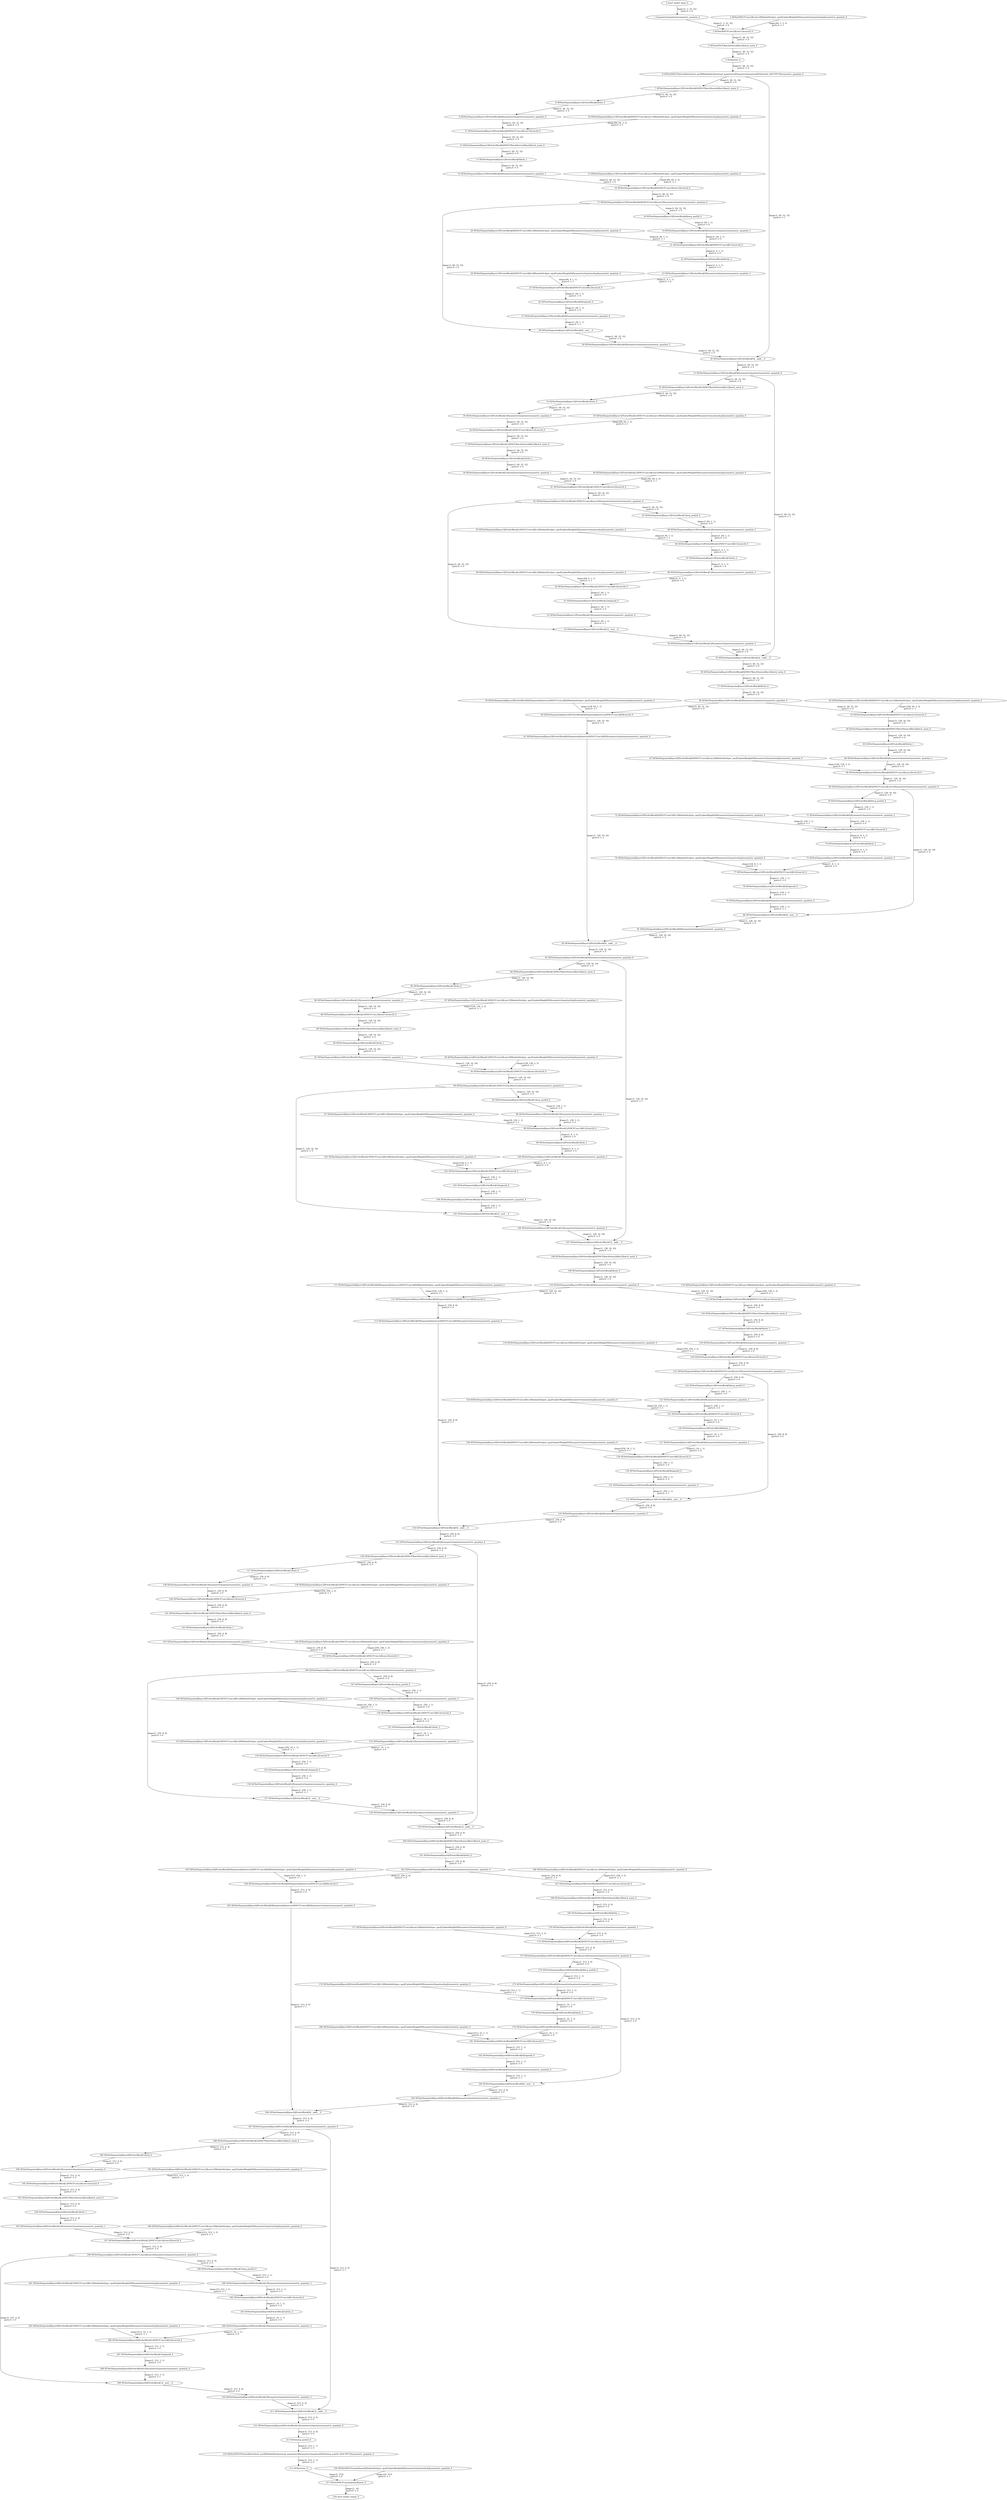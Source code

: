 strict digraph  {
"0 /nncf_model_input_0" [id=0, type=nncf_model_input];
"1 SymmetricQuantizer/symmetric_quantize_0" [id=1, type=symmetric_quantize];
"2 SENet/NNCFConv2d[conv1]/ModuleDict[pre_ops]/UpdateWeight[0]/SymmetricQuantizer[op]/symmetric_quantize_0" [id=2, type=symmetric_quantize];
"3 SENet/NNCFConv2d[conv1]/conv2d_0" [id=3, type=conv2d];
"4 SENet/NNCFBatchNorm2d[bn1]/batch_norm_0" [id=4, type=batch_norm];
"5 SENet/relu_0" [id=5, type=relu];
"6 SENet/NNCFNetworkInterface[_nncf]/ModuleDict[external_quantizers]/SymmetricQuantizer[SENet/relu_0|OUTPUT]/symmetric_quantize_0" [id=6, type=symmetric_quantize];
"7 SENet/Sequential[layer1]/PreActBlock[0]/NNCFBatchNorm2d[bn1]/batch_norm_0" [id=7, type=batch_norm];
"8 SENet/Sequential[layer1]/PreActBlock[0]/relu_0" [id=8, type=relu];
"9 SENet/Sequential[layer1]/PreActBlock[0]/SymmetricQuantizer/symmetric_quantize_0" [id=9, type=symmetric_quantize];
"10 SENet/Sequential[layer1]/PreActBlock[0]/NNCFConv2d[conv1]/ModuleDict[pre_ops]/UpdateWeight[0]/SymmetricQuantizer[op]/symmetric_quantize_0" [id=10, type=symmetric_quantize];
"11 SENet/Sequential[layer1]/PreActBlock[0]/NNCFConv2d[conv1]/conv2d_0" [id=11, type=conv2d];
"12 SENet/Sequential[layer1]/PreActBlock[0]/NNCFBatchNorm2d[bn2]/batch_norm_0" [id=12, type=batch_norm];
"13 SENet/Sequential[layer1]/PreActBlock[0]/relu_1" [id=13, type=relu];
"14 SENet/Sequential[layer1]/PreActBlock[0]/SymmetricQuantizer/symmetric_quantize_1" [id=14, type=symmetric_quantize];
"15 SENet/Sequential[layer1]/PreActBlock[0]/NNCFConv2d[conv2]/ModuleDict[pre_ops]/UpdateWeight[0]/SymmetricQuantizer[op]/symmetric_quantize_0" [id=15, type=symmetric_quantize];
"16 SENet/Sequential[layer1]/PreActBlock[0]/NNCFConv2d[conv2]/conv2d_0" [id=16, type=conv2d];
"17 SENet/Sequential[layer1]/PreActBlock[0]/NNCFConv2d[conv2]/SymmetricQuantizer/symmetric_quantize_0" [id=17, type=symmetric_quantize];
"18 SENet/Sequential[layer1]/PreActBlock[0]/avg_pool2d_0" [id=18, type=avg_pool2d];
"19 SENet/Sequential[layer1]/PreActBlock[0]/SymmetricQuantizer/symmetric_quantize_2" [id=19, type=symmetric_quantize];
"20 SENet/Sequential[layer1]/PreActBlock[0]/NNCFConv2d[fc1]/ModuleDict[pre_ops]/UpdateWeight[0]/SymmetricQuantizer[op]/symmetric_quantize_0" [id=20, type=symmetric_quantize];
"21 SENet/Sequential[layer1]/PreActBlock[0]/NNCFConv2d[fc1]/conv2d_0" [id=21, type=conv2d];
"22 SENet/Sequential[layer1]/PreActBlock[0]/relu_2" [id=22, type=relu];
"23 SENet/Sequential[layer1]/PreActBlock[0]/SymmetricQuantizer/symmetric_quantize_3" [id=23, type=symmetric_quantize];
"24 SENet/Sequential[layer1]/PreActBlock[0]/NNCFConv2d[fc2]/ModuleDict[pre_ops]/UpdateWeight[0]/SymmetricQuantizer[op]/symmetric_quantize_0" [id=24, type=symmetric_quantize];
"25 SENet/Sequential[layer1]/PreActBlock[0]/NNCFConv2d[fc2]/conv2d_0" [id=25, type=conv2d];
"26 SENet/Sequential[layer1]/PreActBlock[0]/sigmoid_0" [id=26, type=sigmoid];
"27 SENet/Sequential[layer1]/PreActBlock[0]/SymmetricQuantizer/symmetric_quantize_4" [id=27, type=symmetric_quantize];
"28 SENet/Sequential[layer1]/PreActBlock[0]/__mul___0" [id=28, type=__mul__];
"29 SENet/Sequential[layer1]/PreActBlock[0]/SymmetricQuantizer/symmetric_quantize_5" [id=29, type=symmetric_quantize];
"30 SENet/Sequential[layer1]/PreActBlock[0]/__iadd___0" [id=30, type=__iadd__];
"31 SENet/Sequential[layer1]/PreActBlock[0]/SymmetricQuantizer/symmetric_quantize_6" [id=31, type=symmetric_quantize];
"32 SENet/Sequential[layer1]/PreActBlock[1]/NNCFBatchNorm2d[bn1]/batch_norm_0" [id=32, type=batch_norm];
"33 SENet/Sequential[layer1]/PreActBlock[1]/relu_0" [id=33, type=relu];
"34 SENet/Sequential[layer1]/PreActBlock[1]/SymmetricQuantizer/symmetric_quantize_0" [id=34, type=symmetric_quantize];
"35 SENet/Sequential[layer1]/PreActBlock[1]/NNCFConv2d[conv1]/ModuleDict[pre_ops]/UpdateWeight[0]/SymmetricQuantizer[op]/symmetric_quantize_0" [id=35, type=symmetric_quantize];
"36 SENet/Sequential[layer1]/PreActBlock[1]/NNCFConv2d[conv1]/conv2d_0" [id=36, type=conv2d];
"37 SENet/Sequential[layer1]/PreActBlock[1]/NNCFBatchNorm2d[bn2]/batch_norm_0" [id=37, type=batch_norm];
"38 SENet/Sequential[layer1]/PreActBlock[1]/relu_1" [id=38, type=relu];
"39 SENet/Sequential[layer1]/PreActBlock[1]/SymmetricQuantizer/symmetric_quantize_1" [id=39, type=symmetric_quantize];
"40 SENet/Sequential[layer1]/PreActBlock[1]/NNCFConv2d[conv2]/ModuleDict[pre_ops]/UpdateWeight[0]/SymmetricQuantizer[op]/symmetric_quantize_0" [id=40, type=symmetric_quantize];
"41 SENet/Sequential[layer1]/PreActBlock[1]/NNCFConv2d[conv2]/conv2d_0" [id=41, type=conv2d];
"42 SENet/Sequential[layer1]/PreActBlock[1]/NNCFConv2d[conv2]/SymmetricQuantizer/symmetric_quantize_0" [id=42, type=symmetric_quantize];
"43 SENet/Sequential[layer1]/PreActBlock[1]/avg_pool2d_0" [id=43, type=avg_pool2d];
"44 SENet/Sequential[layer1]/PreActBlock[1]/SymmetricQuantizer/symmetric_quantize_2" [id=44, type=symmetric_quantize];
"45 SENet/Sequential[layer1]/PreActBlock[1]/NNCFConv2d[fc1]/ModuleDict[pre_ops]/UpdateWeight[0]/SymmetricQuantizer[op]/symmetric_quantize_0" [id=45, type=symmetric_quantize];
"46 SENet/Sequential[layer1]/PreActBlock[1]/NNCFConv2d[fc1]/conv2d_0" [id=46, type=conv2d];
"47 SENet/Sequential[layer1]/PreActBlock[1]/relu_2" [id=47, type=relu];
"48 SENet/Sequential[layer1]/PreActBlock[1]/SymmetricQuantizer/symmetric_quantize_3" [id=48, type=symmetric_quantize];
"49 SENet/Sequential[layer1]/PreActBlock[1]/NNCFConv2d[fc2]/ModuleDict[pre_ops]/UpdateWeight[0]/SymmetricQuantizer[op]/symmetric_quantize_0" [id=49, type=symmetric_quantize];
"50 SENet/Sequential[layer1]/PreActBlock[1]/NNCFConv2d[fc2]/conv2d_0" [id=50, type=conv2d];
"51 SENet/Sequential[layer1]/PreActBlock[1]/sigmoid_0" [id=51, type=sigmoid];
"52 SENet/Sequential[layer1]/PreActBlock[1]/SymmetricQuantizer/symmetric_quantize_4" [id=52, type=symmetric_quantize];
"53 SENet/Sequential[layer1]/PreActBlock[1]/__mul___0" [id=53, type=__mul__];
"54 SENet/Sequential[layer1]/PreActBlock[1]/SymmetricQuantizer/symmetric_quantize_5" [id=54, type=symmetric_quantize];
"55 SENet/Sequential[layer1]/PreActBlock[1]/__iadd___0" [id=55, type=__iadd__];
"56 SENet/Sequential[layer2]/PreActBlock[0]/NNCFBatchNorm2d[bn1]/batch_norm_0" [id=56, type=batch_norm];
"57 SENet/Sequential[layer2]/PreActBlock[0]/relu_0" [id=57, type=relu];
"58 SENet/Sequential[layer2]/PreActBlock[0]/SymmetricQuantizer/symmetric_quantize_0" [id=58, type=symmetric_quantize];
"59 SENet/Sequential[layer2]/PreActBlock[0]/Sequential[shortcut]/NNCFConv2d[0]/ModuleDict[pre_ops]/UpdateWeight[0]/SymmetricQuantizer[op]/symmetric_quantize_0" [id=59, type=symmetric_quantize];
"60 SENet/Sequential[layer2]/PreActBlock[0]/Sequential[shortcut]/NNCFConv2d[0]/conv2d_0" [id=60, type=conv2d];
"61 SENet/Sequential[layer2]/PreActBlock[0]/Sequential[shortcut]/NNCFConv2d[0]/SymmetricQuantizer/symmetric_quantize_0" [id=61, type=symmetric_quantize];
"62 SENet/Sequential[layer2]/PreActBlock[0]/NNCFConv2d[conv1]/ModuleDict[pre_ops]/UpdateWeight[0]/SymmetricQuantizer[op]/symmetric_quantize_0" [id=62, type=symmetric_quantize];
"63 SENet/Sequential[layer2]/PreActBlock[0]/NNCFConv2d[conv1]/conv2d_0" [id=63, type=conv2d];
"64 SENet/Sequential[layer2]/PreActBlock[0]/NNCFBatchNorm2d[bn2]/batch_norm_0" [id=64, type=batch_norm];
"65 SENet/Sequential[layer2]/PreActBlock[0]/relu_1" [id=65, type=relu];
"66 SENet/Sequential[layer2]/PreActBlock[0]/SymmetricQuantizer/symmetric_quantize_1" [id=66, type=symmetric_quantize];
"67 SENet/Sequential[layer2]/PreActBlock[0]/NNCFConv2d[conv2]/ModuleDict[pre_ops]/UpdateWeight[0]/SymmetricQuantizer[op]/symmetric_quantize_0" [id=67, type=symmetric_quantize];
"68 SENet/Sequential[layer2]/PreActBlock[0]/NNCFConv2d[conv2]/conv2d_0" [id=68, type=conv2d];
"69 SENet/Sequential[layer2]/PreActBlock[0]/NNCFConv2d[conv2]/SymmetricQuantizer/symmetric_quantize_0" [id=69, type=symmetric_quantize];
"70 SENet/Sequential[layer2]/PreActBlock[0]/avg_pool2d_0" [id=70, type=avg_pool2d];
"71 SENet/Sequential[layer2]/PreActBlock[0]/SymmetricQuantizer/symmetric_quantize_2" [id=71, type=symmetric_quantize];
"72 SENet/Sequential[layer2]/PreActBlock[0]/NNCFConv2d[fc1]/ModuleDict[pre_ops]/UpdateWeight[0]/SymmetricQuantizer[op]/symmetric_quantize_0" [id=72, type=symmetric_quantize];
"73 SENet/Sequential[layer2]/PreActBlock[0]/NNCFConv2d[fc1]/conv2d_0" [id=73, type=conv2d];
"74 SENet/Sequential[layer2]/PreActBlock[0]/relu_2" [id=74, type=relu];
"75 SENet/Sequential[layer2]/PreActBlock[0]/SymmetricQuantizer/symmetric_quantize_3" [id=75, type=symmetric_quantize];
"76 SENet/Sequential[layer2]/PreActBlock[0]/NNCFConv2d[fc2]/ModuleDict[pre_ops]/UpdateWeight[0]/SymmetricQuantizer[op]/symmetric_quantize_0" [id=76, type=symmetric_quantize];
"77 SENet/Sequential[layer2]/PreActBlock[0]/NNCFConv2d[fc2]/conv2d_0" [id=77, type=conv2d];
"78 SENet/Sequential[layer2]/PreActBlock[0]/sigmoid_0" [id=78, type=sigmoid];
"79 SENet/Sequential[layer2]/PreActBlock[0]/SymmetricQuantizer/symmetric_quantize_4" [id=79, type=symmetric_quantize];
"80 SENet/Sequential[layer2]/PreActBlock[0]/__mul___0" [id=80, type=__mul__];
"81 SENet/Sequential[layer2]/PreActBlock[0]/SymmetricQuantizer/symmetric_quantize_5" [id=81, type=symmetric_quantize];
"82 SENet/Sequential[layer2]/PreActBlock[0]/__iadd___0" [id=82, type=__iadd__];
"83 SENet/Sequential[layer2]/PreActBlock[0]/SymmetricQuantizer/symmetric_quantize_6" [id=83, type=symmetric_quantize];
"84 SENet/Sequential[layer2]/PreActBlock[1]/NNCFBatchNorm2d[bn1]/batch_norm_0" [id=84, type=batch_norm];
"85 SENet/Sequential[layer2]/PreActBlock[1]/relu_0" [id=85, type=relu];
"86 SENet/Sequential[layer2]/PreActBlock[1]/SymmetricQuantizer/symmetric_quantize_0" [id=86, type=symmetric_quantize];
"87 SENet/Sequential[layer2]/PreActBlock[1]/NNCFConv2d[conv1]/ModuleDict[pre_ops]/UpdateWeight[0]/SymmetricQuantizer[op]/symmetric_quantize_0" [id=87, type=symmetric_quantize];
"88 SENet/Sequential[layer2]/PreActBlock[1]/NNCFConv2d[conv1]/conv2d_0" [id=88, type=conv2d];
"89 SENet/Sequential[layer2]/PreActBlock[1]/NNCFBatchNorm2d[bn2]/batch_norm_0" [id=89, type=batch_norm];
"90 SENet/Sequential[layer2]/PreActBlock[1]/relu_1" [id=90, type=relu];
"91 SENet/Sequential[layer2]/PreActBlock[1]/SymmetricQuantizer/symmetric_quantize_1" [id=91, type=symmetric_quantize];
"92 SENet/Sequential[layer2]/PreActBlock[1]/NNCFConv2d[conv2]/ModuleDict[pre_ops]/UpdateWeight[0]/SymmetricQuantizer[op]/symmetric_quantize_0" [id=92, type=symmetric_quantize];
"93 SENet/Sequential[layer2]/PreActBlock[1]/NNCFConv2d[conv2]/conv2d_0" [id=93, type=conv2d];
"94 SENet/Sequential[layer2]/PreActBlock[1]/NNCFConv2d[conv2]/SymmetricQuantizer/symmetric_quantize_0" [id=94, type=symmetric_quantize];
"95 SENet/Sequential[layer2]/PreActBlock[1]/avg_pool2d_0" [id=95, type=avg_pool2d];
"96 SENet/Sequential[layer2]/PreActBlock[1]/SymmetricQuantizer/symmetric_quantize_2" [id=96, type=symmetric_quantize];
"97 SENet/Sequential[layer2]/PreActBlock[1]/NNCFConv2d[fc1]/ModuleDict[pre_ops]/UpdateWeight[0]/SymmetricQuantizer[op]/symmetric_quantize_0" [id=97, type=symmetric_quantize];
"98 SENet/Sequential[layer2]/PreActBlock[1]/NNCFConv2d[fc1]/conv2d_0" [id=98, type=conv2d];
"99 SENet/Sequential[layer2]/PreActBlock[1]/relu_2" [id=99, type=relu];
"100 SENet/Sequential[layer2]/PreActBlock[1]/SymmetricQuantizer/symmetric_quantize_3" [id=100, type=symmetric_quantize];
"101 SENet/Sequential[layer2]/PreActBlock[1]/NNCFConv2d[fc2]/ModuleDict[pre_ops]/UpdateWeight[0]/SymmetricQuantizer[op]/symmetric_quantize_0" [id=101, type=symmetric_quantize];
"102 SENet/Sequential[layer2]/PreActBlock[1]/NNCFConv2d[fc2]/conv2d_0" [id=102, type=conv2d];
"103 SENet/Sequential[layer2]/PreActBlock[1]/sigmoid_0" [id=103, type=sigmoid];
"104 SENet/Sequential[layer2]/PreActBlock[1]/SymmetricQuantizer/symmetric_quantize_4" [id=104, type=symmetric_quantize];
"105 SENet/Sequential[layer2]/PreActBlock[1]/__mul___0" [id=105, type=__mul__];
"106 SENet/Sequential[layer2]/PreActBlock[1]/SymmetricQuantizer/symmetric_quantize_5" [id=106, type=symmetric_quantize];
"107 SENet/Sequential[layer2]/PreActBlock[1]/__iadd___0" [id=107, type=__iadd__];
"108 SENet/Sequential[layer3]/PreActBlock[0]/NNCFBatchNorm2d[bn1]/batch_norm_0" [id=108, type=batch_norm];
"109 SENet/Sequential[layer3]/PreActBlock[0]/relu_0" [id=109, type=relu];
"110 SENet/Sequential[layer3]/PreActBlock[0]/SymmetricQuantizer/symmetric_quantize_0" [id=110, type=symmetric_quantize];
"111 SENet/Sequential[layer3]/PreActBlock[0]/Sequential[shortcut]/NNCFConv2d[0]/ModuleDict[pre_ops]/UpdateWeight[0]/SymmetricQuantizer[op]/symmetric_quantize_0" [id=111, type=symmetric_quantize];
"112 SENet/Sequential[layer3]/PreActBlock[0]/Sequential[shortcut]/NNCFConv2d[0]/conv2d_0" [id=112, type=conv2d];
"113 SENet/Sequential[layer3]/PreActBlock[0]/Sequential[shortcut]/NNCFConv2d[0]/SymmetricQuantizer/symmetric_quantize_0" [id=113, type=symmetric_quantize];
"114 SENet/Sequential[layer3]/PreActBlock[0]/NNCFConv2d[conv1]/ModuleDict[pre_ops]/UpdateWeight[0]/SymmetricQuantizer[op]/symmetric_quantize_0" [id=114, type=symmetric_quantize];
"115 SENet/Sequential[layer3]/PreActBlock[0]/NNCFConv2d[conv1]/conv2d_0" [id=115, type=conv2d];
"116 SENet/Sequential[layer3]/PreActBlock[0]/NNCFBatchNorm2d[bn2]/batch_norm_0" [id=116, type=batch_norm];
"117 SENet/Sequential[layer3]/PreActBlock[0]/relu_1" [id=117, type=relu];
"118 SENet/Sequential[layer3]/PreActBlock[0]/SymmetricQuantizer/symmetric_quantize_1" [id=118, type=symmetric_quantize];
"119 SENet/Sequential[layer3]/PreActBlock[0]/NNCFConv2d[conv2]/ModuleDict[pre_ops]/UpdateWeight[0]/SymmetricQuantizer[op]/symmetric_quantize_0" [id=119, type=symmetric_quantize];
"120 SENet/Sequential[layer3]/PreActBlock[0]/NNCFConv2d[conv2]/conv2d_0" [id=120, type=conv2d];
"121 SENet/Sequential[layer3]/PreActBlock[0]/NNCFConv2d[conv2]/SymmetricQuantizer/symmetric_quantize_0" [id=121, type=symmetric_quantize];
"122 SENet/Sequential[layer3]/PreActBlock[0]/avg_pool2d_0" [id=122, type=avg_pool2d];
"123 SENet/Sequential[layer3]/PreActBlock[0]/SymmetricQuantizer/symmetric_quantize_2" [id=123, type=symmetric_quantize];
"124 SENet/Sequential[layer3]/PreActBlock[0]/NNCFConv2d[fc1]/ModuleDict[pre_ops]/UpdateWeight[0]/SymmetricQuantizer[op]/symmetric_quantize_0" [id=124, type=symmetric_quantize];
"125 SENet/Sequential[layer3]/PreActBlock[0]/NNCFConv2d[fc1]/conv2d_0" [id=125, type=conv2d];
"126 SENet/Sequential[layer3]/PreActBlock[0]/relu_2" [id=126, type=relu];
"127 SENet/Sequential[layer3]/PreActBlock[0]/SymmetricQuantizer/symmetric_quantize_3" [id=127, type=symmetric_quantize];
"128 SENet/Sequential[layer3]/PreActBlock[0]/NNCFConv2d[fc2]/ModuleDict[pre_ops]/UpdateWeight[0]/SymmetricQuantizer[op]/symmetric_quantize_0" [id=128, type=symmetric_quantize];
"129 SENet/Sequential[layer3]/PreActBlock[0]/NNCFConv2d[fc2]/conv2d_0" [id=129, type=conv2d];
"130 SENet/Sequential[layer3]/PreActBlock[0]/sigmoid_0" [id=130, type=sigmoid];
"131 SENet/Sequential[layer3]/PreActBlock[0]/SymmetricQuantizer/symmetric_quantize_4" [id=131, type=symmetric_quantize];
"132 SENet/Sequential[layer3]/PreActBlock[0]/__mul___0" [id=132, type=__mul__];
"133 SENet/Sequential[layer3]/PreActBlock[0]/SymmetricQuantizer/symmetric_quantize_5" [id=133, type=symmetric_quantize];
"134 SENet/Sequential[layer3]/PreActBlock[0]/__iadd___0" [id=134, type=__iadd__];
"135 SENet/Sequential[layer3]/PreActBlock[0]/SymmetricQuantizer/symmetric_quantize_6" [id=135, type=symmetric_quantize];
"136 SENet/Sequential[layer3]/PreActBlock[1]/NNCFBatchNorm2d[bn1]/batch_norm_0" [id=136, type=batch_norm];
"137 SENet/Sequential[layer3]/PreActBlock[1]/relu_0" [id=137, type=relu];
"138 SENet/Sequential[layer3]/PreActBlock[1]/SymmetricQuantizer/symmetric_quantize_0" [id=138, type=symmetric_quantize];
"139 SENet/Sequential[layer3]/PreActBlock[1]/NNCFConv2d[conv1]/ModuleDict[pre_ops]/UpdateWeight[0]/SymmetricQuantizer[op]/symmetric_quantize_0" [id=139, type=symmetric_quantize];
"140 SENet/Sequential[layer3]/PreActBlock[1]/NNCFConv2d[conv1]/conv2d_0" [id=140, type=conv2d];
"141 SENet/Sequential[layer3]/PreActBlock[1]/NNCFBatchNorm2d[bn2]/batch_norm_0" [id=141, type=batch_norm];
"142 SENet/Sequential[layer3]/PreActBlock[1]/relu_1" [id=142, type=relu];
"143 SENet/Sequential[layer3]/PreActBlock[1]/SymmetricQuantizer/symmetric_quantize_1" [id=143, type=symmetric_quantize];
"144 SENet/Sequential[layer3]/PreActBlock[1]/NNCFConv2d[conv2]/ModuleDict[pre_ops]/UpdateWeight[0]/SymmetricQuantizer[op]/symmetric_quantize_0" [id=144, type=symmetric_quantize];
"145 SENet/Sequential[layer3]/PreActBlock[1]/NNCFConv2d[conv2]/conv2d_0" [id=145, type=conv2d];
"146 SENet/Sequential[layer3]/PreActBlock[1]/NNCFConv2d[conv2]/SymmetricQuantizer/symmetric_quantize_0" [id=146, type=symmetric_quantize];
"147 SENet/Sequential[layer3]/PreActBlock[1]/avg_pool2d_0" [id=147, type=avg_pool2d];
"148 SENet/Sequential[layer3]/PreActBlock[1]/SymmetricQuantizer/symmetric_quantize_2" [id=148, type=symmetric_quantize];
"149 SENet/Sequential[layer3]/PreActBlock[1]/NNCFConv2d[fc1]/ModuleDict[pre_ops]/UpdateWeight[0]/SymmetricQuantizer[op]/symmetric_quantize_0" [id=149, type=symmetric_quantize];
"150 SENet/Sequential[layer3]/PreActBlock[1]/NNCFConv2d[fc1]/conv2d_0" [id=150, type=conv2d];
"151 SENet/Sequential[layer3]/PreActBlock[1]/relu_2" [id=151, type=relu];
"152 SENet/Sequential[layer3]/PreActBlock[1]/SymmetricQuantizer/symmetric_quantize_3" [id=152, type=symmetric_quantize];
"153 SENet/Sequential[layer3]/PreActBlock[1]/NNCFConv2d[fc2]/ModuleDict[pre_ops]/UpdateWeight[0]/SymmetricQuantizer[op]/symmetric_quantize_0" [id=153, type=symmetric_quantize];
"154 SENet/Sequential[layer3]/PreActBlock[1]/NNCFConv2d[fc2]/conv2d_0" [id=154, type=conv2d];
"155 SENet/Sequential[layer3]/PreActBlock[1]/sigmoid_0" [id=155, type=sigmoid];
"156 SENet/Sequential[layer3]/PreActBlock[1]/SymmetricQuantizer/symmetric_quantize_4" [id=156, type=symmetric_quantize];
"157 SENet/Sequential[layer3]/PreActBlock[1]/__mul___0" [id=157, type=__mul__];
"158 SENet/Sequential[layer3]/PreActBlock[1]/SymmetricQuantizer/symmetric_quantize_5" [id=158, type=symmetric_quantize];
"159 SENet/Sequential[layer3]/PreActBlock[1]/__iadd___0" [id=159, type=__iadd__];
"160 SENet/Sequential[layer4]/PreActBlock[0]/NNCFBatchNorm2d[bn1]/batch_norm_0" [id=160, type=batch_norm];
"161 SENet/Sequential[layer4]/PreActBlock[0]/relu_0" [id=161, type=relu];
"162 SENet/Sequential[layer4]/PreActBlock[0]/SymmetricQuantizer/symmetric_quantize_0" [id=162, type=symmetric_quantize];
"163 SENet/Sequential[layer4]/PreActBlock[0]/Sequential[shortcut]/NNCFConv2d[0]/ModuleDict[pre_ops]/UpdateWeight[0]/SymmetricQuantizer[op]/symmetric_quantize_0" [id=163, type=symmetric_quantize];
"164 SENet/Sequential[layer4]/PreActBlock[0]/Sequential[shortcut]/NNCFConv2d[0]/conv2d_0" [id=164, type=conv2d];
"165 SENet/Sequential[layer4]/PreActBlock[0]/Sequential[shortcut]/NNCFConv2d[0]/SymmetricQuantizer/symmetric_quantize_0" [id=165, type=symmetric_quantize];
"166 SENet/Sequential[layer4]/PreActBlock[0]/NNCFConv2d[conv1]/ModuleDict[pre_ops]/UpdateWeight[0]/SymmetricQuantizer[op]/symmetric_quantize_0" [id=166, type=symmetric_quantize];
"167 SENet/Sequential[layer4]/PreActBlock[0]/NNCFConv2d[conv1]/conv2d_0" [id=167, type=conv2d];
"168 SENet/Sequential[layer4]/PreActBlock[0]/NNCFBatchNorm2d[bn2]/batch_norm_0" [id=168, type=batch_norm];
"169 SENet/Sequential[layer4]/PreActBlock[0]/relu_1" [id=169, type=relu];
"170 SENet/Sequential[layer4]/PreActBlock[0]/SymmetricQuantizer/symmetric_quantize_1" [id=170, type=symmetric_quantize];
"171 SENet/Sequential[layer4]/PreActBlock[0]/NNCFConv2d[conv2]/ModuleDict[pre_ops]/UpdateWeight[0]/SymmetricQuantizer[op]/symmetric_quantize_0" [id=171, type=symmetric_quantize];
"172 SENet/Sequential[layer4]/PreActBlock[0]/NNCFConv2d[conv2]/conv2d_0" [id=172, type=conv2d];
"173 SENet/Sequential[layer4]/PreActBlock[0]/NNCFConv2d[conv2]/SymmetricQuantizer/symmetric_quantize_0" [id=173, type=symmetric_quantize];
"174 SENet/Sequential[layer4]/PreActBlock[0]/avg_pool2d_0" [id=174, type=avg_pool2d];
"175 SENet/Sequential[layer4]/PreActBlock[0]/SymmetricQuantizer/symmetric_quantize_2" [id=175, type=symmetric_quantize];
"176 SENet/Sequential[layer4]/PreActBlock[0]/NNCFConv2d[fc1]/ModuleDict[pre_ops]/UpdateWeight[0]/SymmetricQuantizer[op]/symmetric_quantize_0" [id=176, type=symmetric_quantize];
"177 SENet/Sequential[layer4]/PreActBlock[0]/NNCFConv2d[fc1]/conv2d_0" [id=177, type=conv2d];
"178 SENet/Sequential[layer4]/PreActBlock[0]/relu_2" [id=178, type=relu];
"179 SENet/Sequential[layer4]/PreActBlock[0]/SymmetricQuantizer/symmetric_quantize_3" [id=179, type=symmetric_quantize];
"180 SENet/Sequential[layer4]/PreActBlock[0]/NNCFConv2d[fc2]/ModuleDict[pre_ops]/UpdateWeight[0]/SymmetricQuantizer[op]/symmetric_quantize_0" [id=180, type=symmetric_quantize];
"181 SENet/Sequential[layer4]/PreActBlock[0]/NNCFConv2d[fc2]/conv2d_0" [id=181, type=conv2d];
"182 SENet/Sequential[layer4]/PreActBlock[0]/sigmoid_0" [id=182, type=sigmoid];
"183 SENet/Sequential[layer4]/PreActBlock[0]/SymmetricQuantizer/symmetric_quantize_4" [id=183, type=symmetric_quantize];
"184 SENet/Sequential[layer4]/PreActBlock[0]/__mul___0" [id=184, type=__mul__];
"185 SENet/Sequential[layer4]/PreActBlock[0]/SymmetricQuantizer/symmetric_quantize_5" [id=185, type=symmetric_quantize];
"186 SENet/Sequential[layer4]/PreActBlock[0]/__iadd___0" [id=186, type=__iadd__];
"187 SENet/Sequential[layer4]/PreActBlock[0]/SymmetricQuantizer/symmetric_quantize_6" [id=187, type=symmetric_quantize];
"188 SENet/Sequential[layer4]/PreActBlock[1]/NNCFBatchNorm2d[bn1]/batch_norm_0" [id=188, type=batch_norm];
"189 SENet/Sequential[layer4]/PreActBlock[1]/relu_0" [id=189, type=relu];
"190 SENet/Sequential[layer4]/PreActBlock[1]/SymmetricQuantizer/symmetric_quantize_0" [id=190, type=symmetric_quantize];
"191 SENet/Sequential[layer4]/PreActBlock[1]/NNCFConv2d[conv1]/ModuleDict[pre_ops]/UpdateWeight[0]/SymmetricQuantizer[op]/symmetric_quantize_0" [id=191, type=symmetric_quantize];
"192 SENet/Sequential[layer4]/PreActBlock[1]/NNCFConv2d[conv1]/conv2d_0" [id=192, type=conv2d];
"193 SENet/Sequential[layer4]/PreActBlock[1]/NNCFBatchNorm2d[bn2]/batch_norm_0" [id=193, type=batch_norm];
"194 SENet/Sequential[layer4]/PreActBlock[1]/relu_1" [id=194, type=relu];
"195 SENet/Sequential[layer4]/PreActBlock[1]/SymmetricQuantizer/symmetric_quantize_1" [id=195, type=symmetric_quantize];
"196 SENet/Sequential[layer4]/PreActBlock[1]/NNCFConv2d[conv2]/ModuleDict[pre_ops]/UpdateWeight[0]/SymmetricQuantizer[op]/symmetric_quantize_0" [id=196, type=symmetric_quantize];
"197 SENet/Sequential[layer4]/PreActBlock[1]/NNCFConv2d[conv2]/conv2d_0" [id=197, type=conv2d];
"198 SENet/Sequential[layer4]/PreActBlock[1]/NNCFConv2d[conv2]/SymmetricQuantizer/symmetric_quantize_0" [id=198, type=symmetric_quantize];
"199 SENet/Sequential[layer4]/PreActBlock[1]/avg_pool2d_0" [id=199, type=avg_pool2d];
"200 SENet/Sequential[layer4]/PreActBlock[1]/SymmetricQuantizer/symmetric_quantize_2" [id=200, type=symmetric_quantize];
"201 SENet/Sequential[layer4]/PreActBlock[1]/NNCFConv2d[fc1]/ModuleDict[pre_ops]/UpdateWeight[0]/SymmetricQuantizer[op]/symmetric_quantize_0" [id=201, type=symmetric_quantize];
"202 SENet/Sequential[layer4]/PreActBlock[1]/NNCFConv2d[fc1]/conv2d_0" [id=202, type=conv2d];
"203 SENet/Sequential[layer4]/PreActBlock[1]/relu_2" [id=203, type=relu];
"204 SENet/Sequential[layer4]/PreActBlock[1]/SymmetricQuantizer/symmetric_quantize_3" [id=204, type=symmetric_quantize];
"205 SENet/Sequential[layer4]/PreActBlock[1]/NNCFConv2d[fc2]/ModuleDict[pre_ops]/UpdateWeight[0]/SymmetricQuantizer[op]/symmetric_quantize_0" [id=205, type=symmetric_quantize];
"206 SENet/Sequential[layer4]/PreActBlock[1]/NNCFConv2d[fc2]/conv2d_0" [id=206, type=conv2d];
"207 SENet/Sequential[layer4]/PreActBlock[1]/sigmoid_0" [id=207, type=sigmoid];
"208 SENet/Sequential[layer4]/PreActBlock[1]/SymmetricQuantizer/symmetric_quantize_4" [id=208, type=symmetric_quantize];
"209 SENet/Sequential[layer4]/PreActBlock[1]/__mul___0" [id=209, type=__mul__];
"210 SENet/Sequential[layer4]/PreActBlock[1]/SymmetricQuantizer/symmetric_quantize_5" [id=210, type=symmetric_quantize];
"211 SENet/Sequential[layer4]/PreActBlock[1]/__iadd___0" [id=211, type=__iadd__];
"212 SENet/Sequential[layer4]/PreActBlock[1]/SymmetricQuantizer/symmetric_quantize_6" [id=212, type=symmetric_quantize];
"213 SENet/avg_pool2d_0" [id=213, type=avg_pool2d];
"214 SENet/NNCFNetworkInterface[_nncf]/ModuleDict[external_quantizers]/SymmetricQuantizer[SENet/avg_pool2d_0|OUTPUT]/symmetric_quantize_0" [id=214, type=symmetric_quantize];
"215 SENet/view_0" [id=215, type=view];
"216 SENet/NNCFLinear[linear]/ModuleDict[pre_ops]/UpdateWeight[0]/SymmetricQuantizer[op]/symmetric_quantize_0" [id=216, type=symmetric_quantize];
"217 SENet/NNCFLinear[linear]/linear_0" [id=217, type=linear];
"218 /nncf_model_output_0" [id=218, type=nncf_model_output];
"0 /nncf_model_input_0" -> "1 SymmetricQuantizer/symmetric_quantize_0"  [label="shape:(1, 3, 32, 32)\nports:0 -> 0", style=solid];
"1 SymmetricQuantizer/symmetric_quantize_0" -> "3 SENet/NNCFConv2d[conv1]/conv2d_0"  [label="shape:(1, 3, 32, 32)\nports:0 -> 0", style=solid];
"2 SENet/NNCFConv2d[conv1]/ModuleDict[pre_ops]/UpdateWeight[0]/SymmetricQuantizer[op]/symmetric_quantize_0" -> "3 SENet/NNCFConv2d[conv1]/conv2d_0"  [label="shape:(64, 3, 3, 3)\nports:0 -> 1", style=solid];
"3 SENet/NNCFConv2d[conv1]/conv2d_0" -> "4 SENet/NNCFBatchNorm2d[bn1]/batch_norm_0"  [label="shape:(1, 64, 32, 32)\nports:0 -> 0", style=solid];
"4 SENet/NNCFBatchNorm2d[bn1]/batch_norm_0" -> "5 SENet/relu_0"  [label="shape:(1, 64, 32, 32)\nports:0 -> 0", style=solid];
"5 SENet/relu_0" -> "6 SENet/NNCFNetworkInterface[_nncf]/ModuleDict[external_quantizers]/SymmetricQuantizer[SENet/relu_0|OUTPUT]/symmetric_quantize_0"  [label="shape:(1, 64, 32, 32)\nports:0 -> 0", style=solid];
"6 SENet/NNCFNetworkInterface[_nncf]/ModuleDict[external_quantizers]/SymmetricQuantizer[SENet/relu_0|OUTPUT]/symmetric_quantize_0" -> "7 SENet/Sequential[layer1]/PreActBlock[0]/NNCFBatchNorm2d[bn1]/batch_norm_0"  [label="shape:(1, 64, 32, 32)\nports:0 -> 0", style=solid];
"6 SENet/NNCFNetworkInterface[_nncf]/ModuleDict[external_quantizers]/SymmetricQuantizer[SENet/relu_0|OUTPUT]/symmetric_quantize_0" -> "30 SENet/Sequential[layer1]/PreActBlock[0]/__iadd___0"  [label="shape:(1, 64, 32, 32)\nports:0 -> 1", style=solid];
"7 SENet/Sequential[layer1]/PreActBlock[0]/NNCFBatchNorm2d[bn1]/batch_norm_0" -> "8 SENet/Sequential[layer1]/PreActBlock[0]/relu_0"  [label="shape:(1, 64, 32, 32)\nports:0 -> 0", style=solid];
"8 SENet/Sequential[layer1]/PreActBlock[0]/relu_0" -> "9 SENet/Sequential[layer1]/PreActBlock[0]/SymmetricQuantizer/symmetric_quantize_0"  [label="shape:(1, 64, 32, 32)\nports:0 -> 0", style=solid];
"9 SENet/Sequential[layer1]/PreActBlock[0]/SymmetricQuantizer/symmetric_quantize_0" -> "11 SENet/Sequential[layer1]/PreActBlock[0]/NNCFConv2d[conv1]/conv2d_0"  [label="shape:(1, 64, 32, 32)\nports:0 -> 0", style=solid];
"10 SENet/Sequential[layer1]/PreActBlock[0]/NNCFConv2d[conv1]/ModuleDict[pre_ops]/UpdateWeight[0]/SymmetricQuantizer[op]/symmetric_quantize_0" -> "11 SENet/Sequential[layer1]/PreActBlock[0]/NNCFConv2d[conv1]/conv2d_0"  [label="shape:(64, 64, 3, 3)\nports:0 -> 1", style=solid];
"11 SENet/Sequential[layer1]/PreActBlock[0]/NNCFConv2d[conv1]/conv2d_0" -> "12 SENet/Sequential[layer1]/PreActBlock[0]/NNCFBatchNorm2d[bn2]/batch_norm_0"  [label="shape:(1, 64, 32, 32)\nports:0 -> 0", style=solid];
"12 SENet/Sequential[layer1]/PreActBlock[0]/NNCFBatchNorm2d[bn2]/batch_norm_0" -> "13 SENet/Sequential[layer1]/PreActBlock[0]/relu_1"  [label="shape:(1, 64, 32, 32)\nports:0 -> 0", style=solid];
"13 SENet/Sequential[layer1]/PreActBlock[0]/relu_1" -> "14 SENet/Sequential[layer1]/PreActBlock[0]/SymmetricQuantizer/symmetric_quantize_1"  [label="shape:(1, 64, 32, 32)\nports:0 -> 0", style=solid];
"14 SENet/Sequential[layer1]/PreActBlock[0]/SymmetricQuantizer/symmetric_quantize_1" -> "16 SENet/Sequential[layer1]/PreActBlock[0]/NNCFConv2d[conv2]/conv2d_0"  [label="shape:(1, 64, 32, 32)\nports:0 -> 0", style=solid];
"15 SENet/Sequential[layer1]/PreActBlock[0]/NNCFConv2d[conv2]/ModuleDict[pre_ops]/UpdateWeight[0]/SymmetricQuantizer[op]/symmetric_quantize_0" -> "16 SENet/Sequential[layer1]/PreActBlock[0]/NNCFConv2d[conv2]/conv2d_0"  [label="shape:(64, 64, 3, 3)\nports:0 -> 1", style=solid];
"16 SENet/Sequential[layer1]/PreActBlock[0]/NNCFConv2d[conv2]/conv2d_0" -> "17 SENet/Sequential[layer1]/PreActBlock[0]/NNCFConv2d[conv2]/SymmetricQuantizer/symmetric_quantize_0"  [label="shape:(1, 64, 32, 32)\nports:0 -> 0", style=solid];
"17 SENet/Sequential[layer1]/PreActBlock[0]/NNCFConv2d[conv2]/SymmetricQuantizer/symmetric_quantize_0" -> "18 SENet/Sequential[layer1]/PreActBlock[0]/avg_pool2d_0"  [label="shape:(1, 64, 32, 32)\nports:0 -> 0", style=solid];
"17 SENet/Sequential[layer1]/PreActBlock[0]/NNCFConv2d[conv2]/SymmetricQuantizer/symmetric_quantize_0" -> "28 SENet/Sequential[layer1]/PreActBlock[0]/__mul___0"  [label="shape:(1, 64, 32, 32)\nports:0 -> 0", style=solid];
"18 SENet/Sequential[layer1]/PreActBlock[0]/avg_pool2d_0" -> "19 SENet/Sequential[layer1]/PreActBlock[0]/SymmetricQuantizer/symmetric_quantize_2"  [label="shape:(1, 64, 1, 1)\nports:0 -> 0", style=solid];
"19 SENet/Sequential[layer1]/PreActBlock[0]/SymmetricQuantizer/symmetric_quantize_2" -> "21 SENet/Sequential[layer1]/PreActBlock[0]/NNCFConv2d[fc1]/conv2d_0"  [label="shape:(1, 64, 1, 1)\nports:0 -> 0", style=solid];
"20 SENet/Sequential[layer1]/PreActBlock[0]/NNCFConv2d[fc1]/ModuleDict[pre_ops]/UpdateWeight[0]/SymmetricQuantizer[op]/symmetric_quantize_0" -> "21 SENet/Sequential[layer1]/PreActBlock[0]/NNCFConv2d[fc1]/conv2d_0"  [label="shape:(4, 64, 1, 1)\nports:0 -> 1", style=solid];
"21 SENet/Sequential[layer1]/PreActBlock[0]/NNCFConv2d[fc1]/conv2d_0" -> "22 SENet/Sequential[layer1]/PreActBlock[0]/relu_2"  [label="shape:(1, 4, 1, 1)\nports:0 -> 0", style=solid];
"22 SENet/Sequential[layer1]/PreActBlock[0]/relu_2" -> "23 SENet/Sequential[layer1]/PreActBlock[0]/SymmetricQuantizer/symmetric_quantize_3"  [label="shape:(1, 4, 1, 1)\nports:0 -> 0", style=solid];
"23 SENet/Sequential[layer1]/PreActBlock[0]/SymmetricQuantizer/symmetric_quantize_3" -> "25 SENet/Sequential[layer1]/PreActBlock[0]/NNCFConv2d[fc2]/conv2d_0"  [label="shape:(1, 4, 1, 1)\nports:0 -> 0", style=solid];
"24 SENet/Sequential[layer1]/PreActBlock[0]/NNCFConv2d[fc2]/ModuleDict[pre_ops]/UpdateWeight[0]/SymmetricQuantizer[op]/symmetric_quantize_0" -> "25 SENet/Sequential[layer1]/PreActBlock[0]/NNCFConv2d[fc2]/conv2d_0"  [label="shape:(64, 4, 1, 1)\nports:0 -> 1", style=solid];
"25 SENet/Sequential[layer1]/PreActBlock[0]/NNCFConv2d[fc2]/conv2d_0" -> "26 SENet/Sequential[layer1]/PreActBlock[0]/sigmoid_0"  [label="shape:(1, 64, 1, 1)\nports:0 -> 0", style=solid];
"26 SENet/Sequential[layer1]/PreActBlock[0]/sigmoid_0" -> "27 SENet/Sequential[layer1]/PreActBlock[0]/SymmetricQuantizer/symmetric_quantize_4"  [label="shape:(1, 64, 1, 1)\nports:0 -> 0", style=solid];
"27 SENet/Sequential[layer1]/PreActBlock[0]/SymmetricQuantizer/symmetric_quantize_4" -> "28 SENet/Sequential[layer1]/PreActBlock[0]/__mul___0"  [label="shape:(1, 64, 1, 1)\nports:0 -> 1", style=solid];
"28 SENet/Sequential[layer1]/PreActBlock[0]/__mul___0" -> "29 SENet/Sequential[layer1]/PreActBlock[0]/SymmetricQuantizer/symmetric_quantize_5"  [label="shape:(1, 64, 32, 32)\nports:0 -> 0", style=solid];
"29 SENet/Sequential[layer1]/PreActBlock[0]/SymmetricQuantizer/symmetric_quantize_5" -> "30 SENet/Sequential[layer1]/PreActBlock[0]/__iadd___0"  [label="shape:(1, 64, 32, 32)\nports:0 -> 0", style=solid];
"30 SENet/Sequential[layer1]/PreActBlock[0]/__iadd___0" -> "31 SENet/Sequential[layer1]/PreActBlock[0]/SymmetricQuantizer/symmetric_quantize_6"  [label="shape:(1, 64, 32, 32)\nports:0 -> 0", style=solid];
"31 SENet/Sequential[layer1]/PreActBlock[0]/SymmetricQuantizer/symmetric_quantize_6" -> "32 SENet/Sequential[layer1]/PreActBlock[1]/NNCFBatchNorm2d[bn1]/batch_norm_0"  [label="shape:(1, 64, 32, 32)\nports:0 -> 0", style=solid];
"31 SENet/Sequential[layer1]/PreActBlock[0]/SymmetricQuantizer/symmetric_quantize_6" -> "55 SENet/Sequential[layer1]/PreActBlock[1]/__iadd___0"  [label="shape:(1, 64, 32, 32)\nports:0 -> 1", style=solid];
"32 SENet/Sequential[layer1]/PreActBlock[1]/NNCFBatchNorm2d[bn1]/batch_norm_0" -> "33 SENet/Sequential[layer1]/PreActBlock[1]/relu_0"  [label="shape:(1, 64, 32, 32)\nports:0 -> 0", style=solid];
"33 SENet/Sequential[layer1]/PreActBlock[1]/relu_0" -> "34 SENet/Sequential[layer1]/PreActBlock[1]/SymmetricQuantizer/symmetric_quantize_0"  [label="shape:(1, 64, 32, 32)\nports:0 -> 0", style=solid];
"34 SENet/Sequential[layer1]/PreActBlock[1]/SymmetricQuantizer/symmetric_quantize_0" -> "36 SENet/Sequential[layer1]/PreActBlock[1]/NNCFConv2d[conv1]/conv2d_0"  [label="shape:(1, 64, 32, 32)\nports:0 -> 0", style=solid];
"35 SENet/Sequential[layer1]/PreActBlock[1]/NNCFConv2d[conv1]/ModuleDict[pre_ops]/UpdateWeight[0]/SymmetricQuantizer[op]/symmetric_quantize_0" -> "36 SENet/Sequential[layer1]/PreActBlock[1]/NNCFConv2d[conv1]/conv2d_0"  [label="shape:(64, 64, 3, 3)\nports:0 -> 1", style=solid];
"36 SENet/Sequential[layer1]/PreActBlock[1]/NNCFConv2d[conv1]/conv2d_0" -> "37 SENet/Sequential[layer1]/PreActBlock[1]/NNCFBatchNorm2d[bn2]/batch_norm_0"  [label="shape:(1, 64, 32, 32)\nports:0 -> 0", style=solid];
"37 SENet/Sequential[layer1]/PreActBlock[1]/NNCFBatchNorm2d[bn2]/batch_norm_0" -> "38 SENet/Sequential[layer1]/PreActBlock[1]/relu_1"  [label="shape:(1, 64, 32, 32)\nports:0 -> 0", style=solid];
"38 SENet/Sequential[layer1]/PreActBlock[1]/relu_1" -> "39 SENet/Sequential[layer1]/PreActBlock[1]/SymmetricQuantizer/symmetric_quantize_1"  [label="shape:(1, 64, 32, 32)\nports:0 -> 0", style=solid];
"39 SENet/Sequential[layer1]/PreActBlock[1]/SymmetricQuantizer/symmetric_quantize_1" -> "41 SENet/Sequential[layer1]/PreActBlock[1]/NNCFConv2d[conv2]/conv2d_0"  [label="shape:(1, 64, 32, 32)\nports:0 -> 0", style=solid];
"40 SENet/Sequential[layer1]/PreActBlock[1]/NNCFConv2d[conv2]/ModuleDict[pre_ops]/UpdateWeight[0]/SymmetricQuantizer[op]/symmetric_quantize_0" -> "41 SENet/Sequential[layer1]/PreActBlock[1]/NNCFConv2d[conv2]/conv2d_0"  [label="shape:(64, 64, 3, 3)\nports:0 -> 1", style=solid];
"41 SENet/Sequential[layer1]/PreActBlock[1]/NNCFConv2d[conv2]/conv2d_0" -> "42 SENet/Sequential[layer1]/PreActBlock[1]/NNCFConv2d[conv2]/SymmetricQuantizer/symmetric_quantize_0"  [label="shape:(1, 64, 32, 32)\nports:0 -> 0", style=solid];
"42 SENet/Sequential[layer1]/PreActBlock[1]/NNCFConv2d[conv2]/SymmetricQuantizer/symmetric_quantize_0" -> "43 SENet/Sequential[layer1]/PreActBlock[1]/avg_pool2d_0"  [label="shape:(1, 64, 32, 32)\nports:0 -> 0", style=solid];
"42 SENet/Sequential[layer1]/PreActBlock[1]/NNCFConv2d[conv2]/SymmetricQuantizer/symmetric_quantize_0" -> "53 SENet/Sequential[layer1]/PreActBlock[1]/__mul___0"  [label="shape:(1, 64, 32, 32)\nports:0 -> 0", style=solid];
"43 SENet/Sequential[layer1]/PreActBlock[1]/avg_pool2d_0" -> "44 SENet/Sequential[layer1]/PreActBlock[1]/SymmetricQuantizer/symmetric_quantize_2"  [label="shape:(1, 64, 1, 1)\nports:0 -> 0", style=solid];
"44 SENet/Sequential[layer1]/PreActBlock[1]/SymmetricQuantizer/symmetric_quantize_2" -> "46 SENet/Sequential[layer1]/PreActBlock[1]/NNCFConv2d[fc1]/conv2d_0"  [label="shape:(1, 64, 1, 1)\nports:0 -> 0", style=solid];
"45 SENet/Sequential[layer1]/PreActBlock[1]/NNCFConv2d[fc1]/ModuleDict[pre_ops]/UpdateWeight[0]/SymmetricQuantizer[op]/symmetric_quantize_0" -> "46 SENet/Sequential[layer1]/PreActBlock[1]/NNCFConv2d[fc1]/conv2d_0"  [label="shape:(4, 64, 1, 1)\nports:0 -> 1", style=solid];
"46 SENet/Sequential[layer1]/PreActBlock[1]/NNCFConv2d[fc1]/conv2d_0" -> "47 SENet/Sequential[layer1]/PreActBlock[1]/relu_2"  [label="shape:(1, 4, 1, 1)\nports:0 -> 0", style=solid];
"47 SENet/Sequential[layer1]/PreActBlock[1]/relu_2" -> "48 SENet/Sequential[layer1]/PreActBlock[1]/SymmetricQuantizer/symmetric_quantize_3"  [label="shape:(1, 4, 1, 1)\nports:0 -> 0", style=solid];
"48 SENet/Sequential[layer1]/PreActBlock[1]/SymmetricQuantizer/symmetric_quantize_3" -> "50 SENet/Sequential[layer1]/PreActBlock[1]/NNCFConv2d[fc2]/conv2d_0"  [label="shape:(1, 4, 1, 1)\nports:0 -> 0", style=solid];
"49 SENet/Sequential[layer1]/PreActBlock[1]/NNCFConv2d[fc2]/ModuleDict[pre_ops]/UpdateWeight[0]/SymmetricQuantizer[op]/symmetric_quantize_0" -> "50 SENet/Sequential[layer1]/PreActBlock[1]/NNCFConv2d[fc2]/conv2d_0"  [label="shape:(64, 4, 1, 1)\nports:0 -> 1", style=solid];
"50 SENet/Sequential[layer1]/PreActBlock[1]/NNCFConv2d[fc2]/conv2d_0" -> "51 SENet/Sequential[layer1]/PreActBlock[1]/sigmoid_0"  [label="shape:(1, 64, 1, 1)\nports:0 -> 0", style=solid];
"51 SENet/Sequential[layer1]/PreActBlock[1]/sigmoid_0" -> "52 SENet/Sequential[layer1]/PreActBlock[1]/SymmetricQuantizer/symmetric_quantize_4"  [label="shape:(1, 64, 1, 1)\nports:0 -> 0", style=solid];
"52 SENet/Sequential[layer1]/PreActBlock[1]/SymmetricQuantizer/symmetric_quantize_4" -> "53 SENet/Sequential[layer1]/PreActBlock[1]/__mul___0"  [label="shape:(1, 64, 1, 1)\nports:0 -> 1", style=solid];
"53 SENet/Sequential[layer1]/PreActBlock[1]/__mul___0" -> "54 SENet/Sequential[layer1]/PreActBlock[1]/SymmetricQuantizer/symmetric_quantize_5"  [label="shape:(1, 64, 32, 32)\nports:0 -> 0", style=solid];
"54 SENet/Sequential[layer1]/PreActBlock[1]/SymmetricQuantizer/symmetric_quantize_5" -> "55 SENet/Sequential[layer1]/PreActBlock[1]/__iadd___0"  [label="shape:(1, 64, 32, 32)\nports:0 -> 0", style=solid];
"55 SENet/Sequential[layer1]/PreActBlock[1]/__iadd___0" -> "56 SENet/Sequential[layer2]/PreActBlock[0]/NNCFBatchNorm2d[bn1]/batch_norm_0"  [label="shape:(1, 64, 32, 32)\nports:0 -> 0", style=solid];
"56 SENet/Sequential[layer2]/PreActBlock[0]/NNCFBatchNorm2d[bn1]/batch_norm_0" -> "57 SENet/Sequential[layer2]/PreActBlock[0]/relu_0"  [label="shape:(1, 64, 32, 32)\nports:0 -> 0", style=solid];
"57 SENet/Sequential[layer2]/PreActBlock[0]/relu_0" -> "58 SENet/Sequential[layer2]/PreActBlock[0]/SymmetricQuantizer/symmetric_quantize_0"  [label="shape:(1, 64, 32, 32)\nports:0 -> 0", style=solid];
"58 SENet/Sequential[layer2]/PreActBlock[0]/SymmetricQuantizer/symmetric_quantize_0" -> "60 SENet/Sequential[layer2]/PreActBlock[0]/Sequential[shortcut]/NNCFConv2d[0]/conv2d_0"  [label="shape:(1, 64, 32, 32)\nports:0 -> 0", style=solid];
"58 SENet/Sequential[layer2]/PreActBlock[0]/SymmetricQuantizer/symmetric_quantize_0" -> "63 SENet/Sequential[layer2]/PreActBlock[0]/NNCFConv2d[conv1]/conv2d_0"  [label="shape:(1, 64, 32, 32)\nports:0 -> 0", style=solid];
"59 SENet/Sequential[layer2]/PreActBlock[0]/Sequential[shortcut]/NNCFConv2d[0]/ModuleDict[pre_ops]/UpdateWeight[0]/SymmetricQuantizer[op]/symmetric_quantize_0" -> "60 SENet/Sequential[layer2]/PreActBlock[0]/Sequential[shortcut]/NNCFConv2d[0]/conv2d_0"  [label="shape:(128, 64, 1, 1)\nports:0 -> 1", style=solid];
"60 SENet/Sequential[layer2]/PreActBlock[0]/Sequential[shortcut]/NNCFConv2d[0]/conv2d_0" -> "61 SENet/Sequential[layer2]/PreActBlock[0]/Sequential[shortcut]/NNCFConv2d[0]/SymmetricQuantizer/symmetric_quantize_0"  [label="shape:(1, 128, 16, 16)\nports:0 -> 0", style=solid];
"61 SENet/Sequential[layer2]/PreActBlock[0]/Sequential[shortcut]/NNCFConv2d[0]/SymmetricQuantizer/symmetric_quantize_0" -> "82 SENet/Sequential[layer2]/PreActBlock[0]/__iadd___0"  [label="shape:(1, 128, 16, 16)\nports:0 -> 1", style=solid];
"62 SENet/Sequential[layer2]/PreActBlock[0]/NNCFConv2d[conv1]/ModuleDict[pre_ops]/UpdateWeight[0]/SymmetricQuantizer[op]/symmetric_quantize_0" -> "63 SENet/Sequential[layer2]/PreActBlock[0]/NNCFConv2d[conv1]/conv2d_0"  [label="shape:(128, 64, 3, 3)\nports:0 -> 1", style=solid];
"63 SENet/Sequential[layer2]/PreActBlock[0]/NNCFConv2d[conv1]/conv2d_0" -> "64 SENet/Sequential[layer2]/PreActBlock[0]/NNCFBatchNorm2d[bn2]/batch_norm_0"  [label="shape:(1, 128, 16, 16)\nports:0 -> 0", style=solid];
"64 SENet/Sequential[layer2]/PreActBlock[0]/NNCFBatchNorm2d[bn2]/batch_norm_0" -> "65 SENet/Sequential[layer2]/PreActBlock[0]/relu_1"  [label="shape:(1, 128, 16, 16)\nports:0 -> 0", style=solid];
"65 SENet/Sequential[layer2]/PreActBlock[0]/relu_1" -> "66 SENet/Sequential[layer2]/PreActBlock[0]/SymmetricQuantizer/symmetric_quantize_1"  [label="shape:(1, 128, 16, 16)\nports:0 -> 0", style=solid];
"66 SENet/Sequential[layer2]/PreActBlock[0]/SymmetricQuantizer/symmetric_quantize_1" -> "68 SENet/Sequential[layer2]/PreActBlock[0]/NNCFConv2d[conv2]/conv2d_0"  [label="shape:(1, 128, 16, 16)\nports:0 -> 0", style=solid];
"67 SENet/Sequential[layer2]/PreActBlock[0]/NNCFConv2d[conv2]/ModuleDict[pre_ops]/UpdateWeight[0]/SymmetricQuantizer[op]/symmetric_quantize_0" -> "68 SENet/Sequential[layer2]/PreActBlock[0]/NNCFConv2d[conv2]/conv2d_0"  [label="shape:(128, 128, 3, 3)\nports:0 -> 1", style=solid];
"68 SENet/Sequential[layer2]/PreActBlock[0]/NNCFConv2d[conv2]/conv2d_0" -> "69 SENet/Sequential[layer2]/PreActBlock[0]/NNCFConv2d[conv2]/SymmetricQuantizer/symmetric_quantize_0"  [label="shape:(1, 128, 16, 16)\nports:0 -> 0", style=solid];
"69 SENet/Sequential[layer2]/PreActBlock[0]/NNCFConv2d[conv2]/SymmetricQuantizer/symmetric_quantize_0" -> "70 SENet/Sequential[layer2]/PreActBlock[0]/avg_pool2d_0"  [label="shape:(1, 128, 16, 16)\nports:0 -> 0", style=solid];
"69 SENet/Sequential[layer2]/PreActBlock[0]/NNCFConv2d[conv2]/SymmetricQuantizer/symmetric_quantize_0" -> "80 SENet/Sequential[layer2]/PreActBlock[0]/__mul___0"  [label="shape:(1, 128, 16, 16)\nports:0 -> 0", style=solid];
"70 SENet/Sequential[layer2]/PreActBlock[0]/avg_pool2d_0" -> "71 SENet/Sequential[layer2]/PreActBlock[0]/SymmetricQuantizer/symmetric_quantize_2"  [label="shape:(1, 128, 1, 1)\nports:0 -> 0", style=solid];
"71 SENet/Sequential[layer2]/PreActBlock[0]/SymmetricQuantizer/symmetric_quantize_2" -> "73 SENet/Sequential[layer2]/PreActBlock[0]/NNCFConv2d[fc1]/conv2d_0"  [label="shape:(1, 128, 1, 1)\nports:0 -> 0", style=solid];
"72 SENet/Sequential[layer2]/PreActBlock[0]/NNCFConv2d[fc1]/ModuleDict[pre_ops]/UpdateWeight[0]/SymmetricQuantizer[op]/symmetric_quantize_0" -> "73 SENet/Sequential[layer2]/PreActBlock[0]/NNCFConv2d[fc1]/conv2d_0"  [label="shape:(8, 128, 1, 1)\nports:0 -> 1", style=solid];
"73 SENet/Sequential[layer2]/PreActBlock[0]/NNCFConv2d[fc1]/conv2d_0" -> "74 SENet/Sequential[layer2]/PreActBlock[0]/relu_2"  [label="shape:(1, 8, 1, 1)\nports:0 -> 0", style=solid];
"74 SENet/Sequential[layer2]/PreActBlock[0]/relu_2" -> "75 SENet/Sequential[layer2]/PreActBlock[0]/SymmetricQuantizer/symmetric_quantize_3"  [label="shape:(1, 8, 1, 1)\nports:0 -> 0", style=solid];
"75 SENet/Sequential[layer2]/PreActBlock[0]/SymmetricQuantizer/symmetric_quantize_3" -> "77 SENet/Sequential[layer2]/PreActBlock[0]/NNCFConv2d[fc2]/conv2d_0"  [label="shape:(1, 8, 1, 1)\nports:0 -> 0", style=solid];
"76 SENet/Sequential[layer2]/PreActBlock[0]/NNCFConv2d[fc2]/ModuleDict[pre_ops]/UpdateWeight[0]/SymmetricQuantizer[op]/symmetric_quantize_0" -> "77 SENet/Sequential[layer2]/PreActBlock[0]/NNCFConv2d[fc2]/conv2d_0"  [label="shape:(128, 8, 1, 1)\nports:0 -> 1", style=solid];
"77 SENet/Sequential[layer2]/PreActBlock[0]/NNCFConv2d[fc2]/conv2d_0" -> "78 SENet/Sequential[layer2]/PreActBlock[0]/sigmoid_0"  [label="shape:(1, 128, 1, 1)\nports:0 -> 0", style=solid];
"78 SENet/Sequential[layer2]/PreActBlock[0]/sigmoid_0" -> "79 SENet/Sequential[layer2]/PreActBlock[0]/SymmetricQuantizer/symmetric_quantize_4"  [label="shape:(1, 128, 1, 1)\nports:0 -> 0", style=solid];
"79 SENet/Sequential[layer2]/PreActBlock[0]/SymmetricQuantizer/symmetric_quantize_4" -> "80 SENet/Sequential[layer2]/PreActBlock[0]/__mul___0"  [label="shape:(1, 128, 1, 1)\nports:0 -> 1", style=solid];
"80 SENet/Sequential[layer2]/PreActBlock[0]/__mul___0" -> "81 SENet/Sequential[layer2]/PreActBlock[0]/SymmetricQuantizer/symmetric_quantize_5"  [label="shape:(1, 128, 16, 16)\nports:0 -> 0", style=solid];
"81 SENet/Sequential[layer2]/PreActBlock[0]/SymmetricQuantizer/symmetric_quantize_5" -> "82 SENet/Sequential[layer2]/PreActBlock[0]/__iadd___0"  [label="shape:(1, 128, 16, 16)\nports:0 -> 0", style=solid];
"82 SENet/Sequential[layer2]/PreActBlock[0]/__iadd___0" -> "83 SENet/Sequential[layer2]/PreActBlock[0]/SymmetricQuantizer/symmetric_quantize_6"  [label="shape:(1, 128, 16, 16)\nports:0 -> 0", style=solid];
"83 SENet/Sequential[layer2]/PreActBlock[0]/SymmetricQuantizer/symmetric_quantize_6" -> "84 SENet/Sequential[layer2]/PreActBlock[1]/NNCFBatchNorm2d[bn1]/batch_norm_0"  [label="shape:(1, 128, 16, 16)\nports:0 -> 0", style=solid];
"83 SENet/Sequential[layer2]/PreActBlock[0]/SymmetricQuantizer/symmetric_quantize_6" -> "107 SENet/Sequential[layer2]/PreActBlock[1]/__iadd___0"  [label="shape:(1, 128, 16, 16)\nports:0 -> 1", style=solid];
"84 SENet/Sequential[layer2]/PreActBlock[1]/NNCFBatchNorm2d[bn1]/batch_norm_0" -> "85 SENet/Sequential[layer2]/PreActBlock[1]/relu_0"  [label="shape:(1, 128, 16, 16)\nports:0 -> 0", style=solid];
"85 SENet/Sequential[layer2]/PreActBlock[1]/relu_0" -> "86 SENet/Sequential[layer2]/PreActBlock[1]/SymmetricQuantizer/symmetric_quantize_0"  [label="shape:(1, 128, 16, 16)\nports:0 -> 0", style=solid];
"86 SENet/Sequential[layer2]/PreActBlock[1]/SymmetricQuantizer/symmetric_quantize_0" -> "88 SENet/Sequential[layer2]/PreActBlock[1]/NNCFConv2d[conv1]/conv2d_0"  [label="shape:(1, 128, 16, 16)\nports:0 -> 0", style=solid];
"87 SENet/Sequential[layer2]/PreActBlock[1]/NNCFConv2d[conv1]/ModuleDict[pre_ops]/UpdateWeight[0]/SymmetricQuantizer[op]/symmetric_quantize_0" -> "88 SENet/Sequential[layer2]/PreActBlock[1]/NNCFConv2d[conv1]/conv2d_0"  [label="shape:(128, 128, 3, 3)\nports:0 -> 1", style=solid];
"88 SENet/Sequential[layer2]/PreActBlock[1]/NNCFConv2d[conv1]/conv2d_0" -> "89 SENet/Sequential[layer2]/PreActBlock[1]/NNCFBatchNorm2d[bn2]/batch_norm_0"  [label="shape:(1, 128, 16, 16)\nports:0 -> 0", style=solid];
"89 SENet/Sequential[layer2]/PreActBlock[1]/NNCFBatchNorm2d[bn2]/batch_norm_0" -> "90 SENet/Sequential[layer2]/PreActBlock[1]/relu_1"  [label="shape:(1, 128, 16, 16)\nports:0 -> 0", style=solid];
"90 SENet/Sequential[layer2]/PreActBlock[1]/relu_1" -> "91 SENet/Sequential[layer2]/PreActBlock[1]/SymmetricQuantizer/symmetric_quantize_1"  [label="shape:(1, 128, 16, 16)\nports:0 -> 0", style=solid];
"91 SENet/Sequential[layer2]/PreActBlock[1]/SymmetricQuantizer/symmetric_quantize_1" -> "93 SENet/Sequential[layer2]/PreActBlock[1]/NNCFConv2d[conv2]/conv2d_0"  [label="shape:(1, 128, 16, 16)\nports:0 -> 0", style=solid];
"92 SENet/Sequential[layer2]/PreActBlock[1]/NNCFConv2d[conv2]/ModuleDict[pre_ops]/UpdateWeight[0]/SymmetricQuantizer[op]/symmetric_quantize_0" -> "93 SENet/Sequential[layer2]/PreActBlock[1]/NNCFConv2d[conv2]/conv2d_0"  [label="shape:(128, 128, 3, 3)\nports:0 -> 1", style=solid];
"93 SENet/Sequential[layer2]/PreActBlock[1]/NNCFConv2d[conv2]/conv2d_0" -> "94 SENet/Sequential[layer2]/PreActBlock[1]/NNCFConv2d[conv2]/SymmetricQuantizer/symmetric_quantize_0"  [label="shape:(1, 128, 16, 16)\nports:0 -> 0", style=solid];
"94 SENet/Sequential[layer2]/PreActBlock[1]/NNCFConv2d[conv2]/SymmetricQuantizer/symmetric_quantize_0" -> "95 SENet/Sequential[layer2]/PreActBlock[1]/avg_pool2d_0"  [label="shape:(1, 128, 16, 16)\nports:0 -> 0", style=solid];
"94 SENet/Sequential[layer2]/PreActBlock[1]/NNCFConv2d[conv2]/SymmetricQuantizer/symmetric_quantize_0" -> "105 SENet/Sequential[layer2]/PreActBlock[1]/__mul___0"  [label="shape:(1, 128, 16, 16)\nports:0 -> 0", style=solid];
"95 SENet/Sequential[layer2]/PreActBlock[1]/avg_pool2d_0" -> "96 SENet/Sequential[layer2]/PreActBlock[1]/SymmetricQuantizer/symmetric_quantize_2"  [label="shape:(1, 128, 1, 1)\nports:0 -> 0", style=solid];
"96 SENet/Sequential[layer2]/PreActBlock[1]/SymmetricQuantizer/symmetric_quantize_2" -> "98 SENet/Sequential[layer2]/PreActBlock[1]/NNCFConv2d[fc1]/conv2d_0"  [label="shape:(1, 128, 1, 1)\nports:0 -> 0", style=solid];
"97 SENet/Sequential[layer2]/PreActBlock[1]/NNCFConv2d[fc1]/ModuleDict[pre_ops]/UpdateWeight[0]/SymmetricQuantizer[op]/symmetric_quantize_0" -> "98 SENet/Sequential[layer2]/PreActBlock[1]/NNCFConv2d[fc1]/conv2d_0"  [label="shape:(8, 128, 1, 1)\nports:0 -> 1", style=solid];
"98 SENet/Sequential[layer2]/PreActBlock[1]/NNCFConv2d[fc1]/conv2d_0" -> "99 SENet/Sequential[layer2]/PreActBlock[1]/relu_2"  [label="shape:(1, 8, 1, 1)\nports:0 -> 0", style=solid];
"99 SENet/Sequential[layer2]/PreActBlock[1]/relu_2" -> "100 SENet/Sequential[layer2]/PreActBlock[1]/SymmetricQuantizer/symmetric_quantize_3"  [label="shape:(1, 8, 1, 1)\nports:0 -> 0", style=solid];
"100 SENet/Sequential[layer2]/PreActBlock[1]/SymmetricQuantizer/symmetric_quantize_3" -> "102 SENet/Sequential[layer2]/PreActBlock[1]/NNCFConv2d[fc2]/conv2d_0"  [label="shape:(1, 8, 1, 1)\nports:0 -> 0", style=solid];
"101 SENet/Sequential[layer2]/PreActBlock[1]/NNCFConv2d[fc2]/ModuleDict[pre_ops]/UpdateWeight[0]/SymmetricQuantizer[op]/symmetric_quantize_0" -> "102 SENet/Sequential[layer2]/PreActBlock[1]/NNCFConv2d[fc2]/conv2d_0"  [label="shape:(128, 8, 1, 1)\nports:0 -> 1", style=solid];
"102 SENet/Sequential[layer2]/PreActBlock[1]/NNCFConv2d[fc2]/conv2d_0" -> "103 SENet/Sequential[layer2]/PreActBlock[1]/sigmoid_0"  [label="shape:(1, 128, 1, 1)\nports:0 -> 0", style=solid];
"103 SENet/Sequential[layer2]/PreActBlock[1]/sigmoid_0" -> "104 SENet/Sequential[layer2]/PreActBlock[1]/SymmetricQuantizer/symmetric_quantize_4"  [label="shape:(1, 128, 1, 1)\nports:0 -> 0", style=solid];
"104 SENet/Sequential[layer2]/PreActBlock[1]/SymmetricQuantizer/symmetric_quantize_4" -> "105 SENet/Sequential[layer2]/PreActBlock[1]/__mul___0"  [label="shape:(1, 128, 1, 1)\nports:0 -> 1", style=solid];
"105 SENet/Sequential[layer2]/PreActBlock[1]/__mul___0" -> "106 SENet/Sequential[layer2]/PreActBlock[1]/SymmetricQuantizer/symmetric_quantize_5"  [label="shape:(1, 128, 16, 16)\nports:0 -> 0", style=solid];
"106 SENet/Sequential[layer2]/PreActBlock[1]/SymmetricQuantizer/symmetric_quantize_5" -> "107 SENet/Sequential[layer2]/PreActBlock[1]/__iadd___0"  [label="shape:(1, 128, 16, 16)\nports:0 -> 0", style=solid];
"107 SENet/Sequential[layer2]/PreActBlock[1]/__iadd___0" -> "108 SENet/Sequential[layer3]/PreActBlock[0]/NNCFBatchNorm2d[bn1]/batch_norm_0"  [label="shape:(1, 128, 16, 16)\nports:0 -> 0", style=solid];
"108 SENet/Sequential[layer3]/PreActBlock[0]/NNCFBatchNorm2d[bn1]/batch_norm_0" -> "109 SENet/Sequential[layer3]/PreActBlock[0]/relu_0"  [label="shape:(1, 128, 16, 16)\nports:0 -> 0", style=solid];
"109 SENet/Sequential[layer3]/PreActBlock[0]/relu_0" -> "110 SENet/Sequential[layer3]/PreActBlock[0]/SymmetricQuantizer/symmetric_quantize_0"  [label="shape:(1, 128, 16, 16)\nports:0 -> 0", style=solid];
"110 SENet/Sequential[layer3]/PreActBlock[0]/SymmetricQuantizer/symmetric_quantize_0" -> "112 SENet/Sequential[layer3]/PreActBlock[0]/Sequential[shortcut]/NNCFConv2d[0]/conv2d_0"  [label="shape:(1, 128, 16, 16)\nports:0 -> 0", style=solid];
"110 SENet/Sequential[layer3]/PreActBlock[0]/SymmetricQuantizer/symmetric_quantize_0" -> "115 SENet/Sequential[layer3]/PreActBlock[0]/NNCFConv2d[conv1]/conv2d_0"  [label="shape:(1, 128, 16, 16)\nports:0 -> 0", style=solid];
"111 SENet/Sequential[layer3]/PreActBlock[0]/Sequential[shortcut]/NNCFConv2d[0]/ModuleDict[pre_ops]/UpdateWeight[0]/SymmetricQuantizer[op]/symmetric_quantize_0" -> "112 SENet/Sequential[layer3]/PreActBlock[0]/Sequential[shortcut]/NNCFConv2d[0]/conv2d_0"  [label="shape:(256, 128, 1, 1)\nports:0 -> 1", style=solid];
"112 SENet/Sequential[layer3]/PreActBlock[0]/Sequential[shortcut]/NNCFConv2d[0]/conv2d_0" -> "113 SENet/Sequential[layer3]/PreActBlock[0]/Sequential[shortcut]/NNCFConv2d[0]/SymmetricQuantizer/symmetric_quantize_0"  [label="shape:(1, 256, 8, 8)\nports:0 -> 0", style=solid];
"113 SENet/Sequential[layer3]/PreActBlock[0]/Sequential[shortcut]/NNCFConv2d[0]/SymmetricQuantizer/symmetric_quantize_0" -> "134 SENet/Sequential[layer3]/PreActBlock[0]/__iadd___0"  [label="shape:(1, 256, 8, 8)\nports:0 -> 1", style=solid];
"114 SENet/Sequential[layer3]/PreActBlock[0]/NNCFConv2d[conv1]/ModuleDict[pre_ops]/UpdateWeight[0]/SymmetricQuantizer[op]/symmetric_quantize_0" -> "115 SENet/Sequential[layer3]/PreActBlock[0]/NNCFConv2d[conv1]/conv2d_0"  [label="shape:(256, 128, 3, 3)\nports:0 -> 1", style=solid];
"115 SENet/Sequential[layer3]/PreActBlock[0]/NNCFConv2d[conv1]/conv2d_0" -> "116 SENet/Sequential[layer3]/PreActBlock[0]/NNCFBatchNorm2d[bn2]/batch_norm_0"  [label="shape:(1, 256, 8, 8)\nports:0 -> 0", style=solid];
"116 SENet/Sequential[layer3]/PreActBlock[0]/NNCFBatchNorm2d[bn2]/batch_norm_0" -> "117 SENet/Sequential[layer3]/PreActBlock[0]/relu_1"  [label="shape:(1, 256, 8, 8)\nports:0 -> 0", style=solid];
"117 SENet/Sequential[layer3]/PreActBlock[0]/relu_1" -> "118 SENet/Sequential[layer3]/PreActBlock[0]/SymmetricQuantizer/symmetric_quantize_1"  [label="shape:(1, 256, 8, 8)\nports:0 -> 0", style=solid];
"118 SENet/Sequential[layer3]/PreActBlock[0]/SymmetricQuantizer/symmetric_quantize_1" -> "120 SENet/Sequential[layer3]/PreActBlock[0]/NNCFConv2d[conv2]/conv2d_0"  [label="shape:(1, 256, 8, 8)\nports:0 -> 0", style=solid];
"119 SENet/Sequential[layer3]/PreActBlock[0]/NNCFConv2d[conv2]/ModuleDict[pre_ops]/UpdateWeight[0]/SymmetricQuantizer[op]/symmetric_quantize_0" -> "120 SENet/Sequential[layer3]/PreActBlock[0]/NNCFConv2d[conv2]/conv2d_0"  [label="shape:(256, 256, 3, 3)\nports:0 -> 1", style=solid];
"120 SENet/Sequential[layer3]/PreActBlock[0]/NNCFConv2d[conv2]/conv2d_0" -> "121 SENet/Sequential[layer3]/PreActBlock[0]/NNCFConv2d[conv2]/SymmetricQuantizer/symmetric_quantize_0"  [label="shape:(1, 256, 8, 8)\nports:0 -> 0", style=solid];
"121 SENet/Sequential[layer3]/PreActBlock[0]/NNCFConv2d[conv2]/SymmetricQuantizer/symmetric_quantize_0" -> "122 SENet/Sequential[layer3]/PreActBlock[0]/avg_pool2d_0"  [label="shape:(1, 256, 8, 8)\nports:0 -> 0", style=solid];
"121 SENet/Sequential[layer3]/PreActBlock[0]/NNCFConv2d[conv2]/SymmetricQuantizer/symmetric_quantize_0" -> "132 SENet/Sequential[layer3]/PreActBlock[0]/__mul___0"  [label="shape:(1, 256, 8, 8)\nports:0 -> 0", style=solid];
"122 SENet/Sequential[layer3]/PreActBlock[0]/avg_pool2d_0" -> "123 SENet/Sequential[layer3]/PreActBlock[0]/SymmetricQuantizer/symmetric_quantize_2"  [label="shape:(1, 256, 1, 1)\nports:0 -> 0", style=solid];
"123 SENet/Sequential[layer3]/PreActBlock[0]/SymmetricQuantizer/symmetric_quantize_2" -> "125 SENet/Sequential[layer3]/PreActBlock[0]/NNCFConv2d[fc1]/conv2d_0"  [label="shape:(1, 256, 1, 1)\nports:0 -> 0", style=solid];
"124 SENet/Sequential[layer3]/PreActBlock[0]/NNCFConv2d[fc1]/ModuleDict[pre_ops]/UpdateWeight[0]/SymmetricQuantizer[op]/symmetric_quantize_0" -> "125 SENet/Sequential[layer3]/PreActBlock[0]/NNCFConv2d[fc1]/conv2d_0"  [label="shape:(16, 256, 1, 1)\nports:0 -> 1", style=solid];
"125 SENet/Sequential[layer3]/PreActBlock[0]/NNCFConv2d[fc1]/conv2d_0" -> "126 SENet/Sequential[layer3]/PreActBlock[0]/relu_2"  [label="shape:(1, 16, 1, 1)\nports:0 -> 0", style=solid];
"126 SENet/Sequential[layer3]/PreActBlock[0]/relu_2" -> "127 SENet/Sequential[layer3]/PreActBlock[0]/SymmetricQuantizer/symmetric_quantize_3"  [label="shape:(1, 16, 1, 1)\nports:0 -> 0", style=solid];
"127 SENet/Sequential[layer3]/PreActBlock[0]/SymmetricQuantizer/symmetric_quantize_3" -> "129 SENet/Sequential[layer3]/PreActBlock[0]/NNCFConv2d[fc2]/conv2d_0"  [label="shape:(1, 16, 1, 1)\nports:0 -> 0", style=solid];
"128 SENet/Sequential[layer3]/PreActBlock[0]/NNCFConv2d[fc2]/ModuleDict[pre_ops]/UpdateWeight[0]/SymmetricQuantizer[op]/symmetric_quantize_0" -> "129 SENet/Sequential[layer3]/PreActBlock[0]/NNCFConv2d[fc2]/conv2d_0"  [label="shape:(256, 16, 1, 1)\nports:0 -> 1", style=solid];
"129 SENet/Sequential[layer3]/PreActBlock[0]/NNCFConv2d[fc2]/conv2d_0" -> "130 SENet/Sequential[layer3]/PreActBlock[0]/sigmoid_0"  [label="shape:(1, 256, 1, 1)\nports:0 -> 0", style=solid];
"130 SENet/Sequential[layer3]/PreActBlock[0]/sigmoid_0" -> "131 SENet/Sequential[layer3]/PreActBlock[0]/SymmetricQuantizer/symmetric_quantize_4"  [label="shape:(1, 256, 1, 1)\nports:0 -> 0", style=solid];
"131 SENet/Sequential[layer3]/PreActBlock[0]/SymmetricQuantizer/symmetric_quantize_4" -> "132 SENet/Sequential[layer3]/PreActBlock[0]/__mul___0"  [label="shape:(1, 256, 1, 1)\nports:0 -> 1", style=solid];
"132 SENet/Sequential[layer3]/PreActBlock[0]/__mul___0" -> "133 SENet/Sequential[layer3]/PreActBlock[0]/SymmetricQuantizer/symmetric_quantize_5"  [label="shape:(1, 256, 8, 8)\nports:0 -> 0", style=solid];
"133 SENet/Sequential[layer3]/PreActBlock[0]/SymmetricQuantizer/symmetric_quantize_5" -> "134 SENet/Sequential[layer3]/PreActBlock[0]/__iadd___0"  [label="shape:(1, 256, 8, 8)\nports:0 -> 0", style=solid];
"134 SENet/Sequential[layer3]/PreActBlock[0]/__iadd___0" -> "135 SENet/Sequential[layer3]/PreActBlock[0]/SymmetricQuantizer/symmetric_quantize_6"  [label="shape:(1, 256, 8, 8)\nports:0 -> 0", style=solid];
"135 SENet/Sequential[layer3]/PreActBlock[0]/SymmetricQuantizer/symmetric_quantize_6" -> "136 SENet/Sequential[layer3]/PreActBlock[1]/NNCFBatchNorm2d[bn1]/batch_norm_0"  [label="shape:(1, 256, 8, 8)\nports:0 -> 0", style=solid];
"135 SENet/Sequential[layer3]/PreActBlock[0]/SymmetricQuantizer/symmetric_quantize_6" -> "159 SENet/Sequential[layer3]/PreActBlock[1]/__iadd___0"  [label="shape:(1, 256, 8, 8)\nports:0 -> 1", style=solid];
"136 SENet/Sequential[layer3]/PreActBlock[1]/NNCFBatchNorm2d[bn1]/batch_norm_0" -> "137 SENet/Sequential[layer3]/PreActBlock[1]/relu_0"  [label="shape:(1, 256, 8, 8)\nports:0 -> 0", style=solid];
"137 SENet/Sequential[layer3]/PreActBlock[1]/relu_0" -> "138 SENet/Sequential[layer3]/PreActBlock[1]/SymmetricQuantizer/symmetric_quantize_0"  [label="shape:(1, 256, 8, 8)\nports:0 -> 0", style=solid];
"138 SENet/Sequential[layer3]/PreActBlock[1]/SymmetricQuantizer/symmetric_quantize_0" -> "140 SENet/Sequential[layer3]/PreActBlock[1]/NNCFConv2d[conv1]/conv2d_0"  [label="shape:(1, 256, 8, 8)\nports:0 -> 0", style=solid];
"139 SENet/Sequential[layer3]/PreActBlock[1]/NNCFConv2d[conv1]/ModuleDict[pre_ops]/UpdateWeight[0]/SymmetricQuantizer[op]/symmetric_quantize_0" -> "140 SENet/Sequential[layer3]/PreActBlock[1]/NNCFConv2d[conv1]/conv2d_0"  [label="shape:(256, 256, 3, 3)\nports:0 -> 1", style=solid];
"140 SENet/Sequential[layer3]/PreActBlock[1]/NNCFConv2d[conv1]/conv2d_0" -> "141 SENet/Sequential[layer3]/PreActBlock[1]/NNCFBatchNorm2d[bn2]/batch_norm_0"  [label="shape:(1, 256, 8, 8)\nports:0 -> 0", style=solid];
"141 SENet/Sequential[layer3]/PreActBlock[1]/NNCFBatchNorm2d[bn2]/batch_norm_0" -> "142 SENet/Sequential[layer3]/PreActBlock[1]/relu_1"  [label="shape:(1, 256, 8, 8)\nports:0 -> 0", style=solid];
"142 SENet/Sequential[layer3]/PreActBlock[1]/relu_1" -> "143 SENet/Sequential[layer3]/PreActBlock[1]/SymmetricQuantizer/symmetric_quantize_1"  [label="shape:(1, 256, 8, 8)\nports:0 -> 0", style=solid];
"143 SENet/Sequential[layer3]/PreActBlock[1]/SymmetricQuantizer/symmetric_quantize_1" -> "145 SENet/Sequential[layer3]/PreActBlock[1]/NNCFConv2d[conv2]/conv2d_0"  [label="shape:(1, 256, 8, 8)\nports:0 -> 0", style=solid];
"144 SENet/Sequential[layer3]/PreActBlock[1]/NNCFConv2d[conv2]/ModuleDict[pre_ops]/UpdateWeight[0]/SymmetricQuantizer[op]/symmetric_quantize_0" -> "145 SENet/Sequential[layer3]/PreActBlock[1]/NNCFConv2d[conv2]/conv2d_0"  [label="shape:(256, 256, 3, 3)\nports:0 -> 1", style=solid];
"145 SENet/Sequential[layer3]/PreActBlock[1]/NNCFConv2d[conv2]/conv2d_0" -> "146 SENet/Sequential[layer3]/PreActBlock[1]/NNCFConv2d[conv2]/SymmetricQuantizer/symmetric_quantize_0"  [label="shape:(1, 256, 8, 8)\nports:0 -> 0", style=solid];
"146 SENet/Sequential[layer3]/PreActBlock[1]/NNCFConv2d[conv2]/SymmetricQuantizer/symmetric_quantize_0" -> "147 SENet/Sequential[layer3]/PreActBlock[1]/avg_pool2d_0"  [label="shape:(1, 256, 8, 8)\nports:0 -> 0", style=solid];
"146 SENet/Sequential[layer3]/PreActBlock[1]/NNCFConv2d[conv2]/SymmetricQuantizer/symmetric_quantize_0" -> "157 SENet/Sequential[layer3]/PreActBlock[1]/__mul___0"  [label="shape:(1, 256, 8, 8)\nports:0 -> 0", style=solid];
"147 SENet/Sequential[layer3]/PreActBlock[1]/avg_pool2d_0" -> "148 SENet/Sequential[layer3]/PreActBlock[1]/SymmetricQuantizer/symmetric_quantize_2"  [label="shape:(1, 256, 1, 1)\nports:0 -> 0", style=solid];
"148 SENet/Sequential[layer3]/PreActBlock[1]/SymmetricQuantizer/symmetric_quantize_2" -> "150 SENet/Sequential[layer3]/PreActBlock[1]/NNCFConv2d[fc1]/conv2d_0"  [label="shape:(1, 256, 1, 1)\nports:0 -> 0", style=solid];
"149 SENet/Sequential[layer3]/PreActBlock[1]/NNCFConv2d[fc1]/ModuleDict[pre_ops]/UpdateWeight[0]/SymmetricQuantizer[op]/symmetric_quantize_0" -> "150 SENet/Sequential[layer3]/PreActBlock[1]/NNCFConv2d[fc1]/conv2d_0"  [label="shape:(16, 256, 1, 1)\nports:0 -> 1", style=solid];
"150 SENet/Sequential[layer3]/PreActBlock[1]/NNCFConv2d[fc1]/conv2d_0" -> "151 SENet/Sequential[layer3]/PreActBlock[1]/relu_2"  [label="shape:(1, 16, 1, 1)\nports:0 -> 0", style=solid];
"151 SENet/Sequential[layer3]/PreActBlock[1]/relu_2" -> "152 SENet/Sequential[layer3]/PreActBlock[1]/SymmetricQuantizer/symmetric_quantize_3"  [label="shape:(1, 16, 1, 1)\nports:0 -> 0", style=solid];
"152 SENet/Sequential[layer3]/PreActBlock[1]/SymmetricQuantizer/symmetric_quantize_3" -> "154 SENet/Sequential[layer3]/PreActBlock[1]/NNCFConv2d[fc2]/conv2d_0"  [label="shape:(1, 16, 1, 1)\nports:0 -> 0", style=solid];
"153 SENet/Sequential[layer3]/PreActBlock[1]/NNCFConv2d[fc2]/ModuleDict[pre_ops]/UpdateWeight[0]/SymmetricQuantizer[op]/symmetric_quantize_0" -> "154 SENet/Sequential[layer3]/PreActBlock[1]/NNCFConv2d[fc2]/conv2d_0"  [label="shape:(256, 16, 1, 1)\nports:0 -> 1", style=solid];
"154 SENet/Sequential[layer3]/PreActBlock[1]/NNCFConv2d[fc2]/conv2d_0" -> "155 SENet/Sequential[layer3]/PreActBlock[1]/sigmoid_0"  [label="shape:(1, 256, 1, 1)\nports:0 -> 0", style=solid];
"155 SENet/Sequential[layer3]/PreActBlock[1]/sigmoid_0" -> "156 SENet/Sequential[layer3]/PreActBlock[1]/SymmetricQuantizer/symmetric_quantize_4"  [label="shape:(1, 256, 1, 1)\nports:0 -> 0", style=solid];
"156 SENet/Sequential[layer3]/PreActBlock[1]/SymmetricQuantizer/symmetric_quantize_4" -> "157 SENet/Sequential[layer3]/PreActBlock[1]/__mul___0"  [label="shape:(1, 256, 1, 1)\nports:0 -> 1", style=solid];
"157 SENet/Sequential[layer3]/PreActBlock[1]/__mul___0" -> "158 SENet/Sequential[layer3]/PreActBlock[1]/SymmetricQuantizer/symmetric_quantize_5"  [label="shape:(1, 256, 8, 8)\nports:0 -> 0", style=solid];
"158 SENet/Sequential[layer3]/PreActBlock[1]/SymmetricQuantizer/symmetric_quantize_5" -> "159 SENet/Sequential[layer3]/PreActBlock[1]/__iadd___0"  [label="shape:(1, 256, 8, 8)\nports:0 -> 0", style=solid];
"159 SENet/Sequential[layer3]/PreActBlock[1]/__iadd___0" -> "160 SENet/Sequential[layer4]/PreActBlock[0]/NNCFBatchNorm2d[bn1]/batch_norm_0"  [label="shape:(1, 256, 8, 8)\nports:0 -> 0", style=solid];
"160 SENet/Sequential[layer4]/PreActBlock[0]/NNCFBatchNorm2d[bn1]/batch_norm_0" -> "161 SENet/Sequential[layer4]/PreActBlock[0]/relu_0"  [label="shape:(1, 256, 8, 8)\nports:0 -> 0", style=solid];
"161 SENet/Sequential[layer4]/PreActBlock[0]/relu_0" -> "162 SENet/Sequential[layer4]/PreActBlock[0]/SymmetricQuantizer/symmetric_quantize_0"  [label="shape:(1, 256, 8, 8)\nports:0 -> 0", style=solid];
"162 SENet/Sequential[layer4]/PreActBlock[0]/SymmetricQuantizer/symmetric_quantize_0" -> "164 SENet/Sequential[layer4]/PreActBlock[0]/Sequential[shortcut]/NNCFConv2d[0]/conv2d_0"  [label="shape:(1, 256, 8, 8)\nports:0 -> 0", style=solid];
"162 SENet/Sequential[layer4]/PreActBlock[0]/SymmetricQuantizer/symmetric_quantize_0" -> "167 SENet/Sequential[layer4]/PreActBlock[0]/NNCFConv2d[conv1]/conv2d_0"  [label="shape:(1, 256, 8, 8)\nports:0 -> 0", style=solid];
"163 SENet/Sequential[layer4]/PreActBlock[0]/Sequential[shortcut]/NNCFConv2d[0]/ModuleDict[pre_ops]/UpdateWeight[0]/SymmetricQuantizer[op]/symmetric_quantize_0" -> "164 SENet/Sequential[layer4]/PreActBlock[0]/Sequential[shortcut]/NNCFConv2d[0]/conv2d_0"  [label="shape:(512, 256, 1, 1)\nports:0 -> 1", style=solid];
"164 SENet/Sequential[layer4]/PreActBlock[0]/Sequential[shortcut]/NNCFConv2d[0]/conv2d_0" -> "165 SENet/Sequential[layer4]/PreActBlock[0]/Sequential[shortcut]/NNCFConv2d[0]/SymmetricQuantizer/symmetric_quantize_0"  [label="shape:(1, 512, 4, 4)\nports:0 -> 0", style=solid];
"165 SENet/Sequential[layer4]/PreActBlock[0]/Sequential[shortcut]/NNCFConv2d[0]/SymmetricQuantizer/symmetric_quantize_0" -> "186 SENet/Sequential[layer4]/PreActBlock[0]/__iadd___0"  [label="shape:(1, 512, 4, 4)\nports:0 -> 1", style=solid];
"166 SENet/Sequential[layer4]/PreActBlock[0]/NNCFConv2d[conv1]/ModuleDict[pre_ops]/UpdateWeight[0]/SymmetricQuantizer[op]/symmetric_quantize_0" -> "167 SENet/Sequential[layer4]/PreActBlock[0]/NNCFConv2d[conv1]/conv2d_0"  [label="shape:(512, 256, 3, 3)\nports:0 -> 1", style=solid];
"167 SENet/Sequential[layer4]/PreActBlock[0]/NNCFConv2d[conv1]/conv2d_0" -> "168 SENet/Sequential[layer4]/PreActBlock[0]/NNCFBatchNorm2d[bn2]/batch_norm_0"  [label="shape:(1, 512, 4, 4)\nports:0 -> 0", style=solid];
"168 SENet/Sequential[layer4]/PreActBlock[0]/NNCFBatchNorm2d[bn2]/batch_norm_0" -> "169 SENet/Sequential[layer4]/PreActBlock[0]/relu_1"  [label="shape:(1, 512, 4, 4)\nports:0 -> 0", style=solid];
"169 SENet/Sequential[layer4]/PreActBlock[0]/relu_1" -> "170 SENet/Sequential[layer4]/PreActBlock[0]/SymmetricQuantizer/symmetric_quantize_1"  [label="shape:(1, 512, 4, 4)\nports:0 -> 0", style=solid];
"170 SENet/Sequential[layer4]/PreActBlock[0]/SymmetricQuantizer/symmetric_quantize_1" -> "172 SENet/Sequential[layer4]/PreActBlock[0]/NNCFConv2d[conv2]/conv2d_0"  [label="shape:(1, 512, 4, 4)\nports:0 -> 0", style=solid];
"171 SENet/Sequential[layer4]/PreActBlock[0]/NNCFConv2d[conv2]/ModuleDict[pre_ops]/UpdateWeight[0]/SymmetricQuantizer[op]/symmetric_quantize_0" -> "172 SENet/Sequential[layer4]/PreActBlock[0]/NNCFConv2d[conv2]/conv2d_0"  [label="shape:(512, 512, 3, 3)\nports:0 -> 1", style=solid];
"172 SENet/Sequential[layer4]/PreActBlock[0]/NNCFConv2d[conv2]/conv2d_0" -> "173 SENet/Sequential[layer4]/PreActBlock[0]/NNCFConv2d[conv2]/SymmetricQuantizer/symmetric_quantize_0"  [label="shape:(1, 512, 4, 4)\nports:0 -> 0", style=solid];
"173 SENet/Sequential[layer4]/PreActBlock[0]/NNCFConv2d[conv2]/SymmetricQuantizer/symmetric_quantize_0" -> "174 SENet/Sequential[layer4]/PreActBlock[0]/avg_pool2d_0"  [label="shape:(1, 512, 4, 4)\nports:0 -> 0", style=solid];
"173 SENet/Sequential[layer4]/PreActBlock[0]/NNCFConv2d[conv2]/SymmetricQuantizer/symmetric_quantize_0" -> "184 SENet/Sequential[layer4]/PreActBlock[0]/__mul___0"  [label="shape:(1, 512, 4, 4)\nports:0 -> 0", style=solid];
"174 SENet/Sequential[layer4]/PreActBlock[0]/avg_pool2d_0" -> "175 SENet/Sequential[layer4]/PreActBlock[0]/SymmetricQuantizer/symmetric_quantize_2"  [label="shape:(1, 512, 1, 1)\nports:0 -> 0", style=solid];
"175 SENet/Sequential[layer4]/PreActBlock[0]/SymmetricQuantizer/symmetric_quantize_2" -> "177 SENet/Sequential[layer4]/PreActBlock[0]/NNCFConv2d[fc1]/conv2d_0"  [label="shape:(1, 512, 1, 1)\nports:0 -> 0", style=solid];
"176 SENet/Sequential[layer4]/PreActBlock[0]/NNCFConv2d[fc1]/ModuleDict[pre_ops]/UpdateWeight[0]/SymmetricQuantizer[op]/symmetric_quantize_0" -> "177 SENet/Sequential[layer4]/PreActBlock[0]/NNCFConv2d[fc1]/conv2d_0"  [label="shape:(32, 512, 1, 1)\nports:0 -> 1", style=solid];
"177 SENet/Sequential[layer4]/PreActBlock[0]/NNCFConv2d[fc1]/conv2d_0" -> "178 SENet/Sequential[layer4]/PreActBlock[0]/relu_2"  [label="shape:(1, 32, 1, 1)\nports:0 -> 0", style=solid];
"178 SENet/Sequential[layer4]/PreActBlock[0]/relu_2" -> "179 SENet/Sequential[layer4]/PreActBlock[0]/SymmetricQuantizer/symmetric_quantize_3"  [label="shape:(1, 32, 1, 1)\nports:0 -> 0", style=solid];
"179 SENet/Sequential[layer4]/PreActBlock[0]/SymmetricQuantizer/symmetric_quantize_3" -> "181 SENet/Sequential[layer4]/PreActBlock[0]/NNCFConv2d[fc2]/conv2d_0"  [label="shape:(1, 32, 1, 1)\nports:0 -> 0", style=solid];
"180 SENet/Sequential[layer4]/PreActBlock[0]/NNCFConv2d[fc2]/ModuleDict[pre_ops]/UpdateWeight[0]/SymmetricQuantizer[op]/symmetric_quantize_0" -> "181 SENet/Sequential[layer4]/PreActBlock[0]/NNCFConv2d[fc2]/conv2d_0"  [label="shape:(512, 32, 1, 1)\nports:0 -> 1", style=solid];
"181 SENet/Sequential[layer4]/PreActBlock[0]/NNCFConv2d[fc2]/conv2d_0" -> "182 SENet/Sequential[layer4]/PreActBlock[0]/sigmoid_0"  [label="shape:(1, 512, 1, 1)\nports:0 -> 0", style=solid];
"182 SENet/Sequential[layer4]/PreActBlock[0]/sigmoid_0" -> "183 SENet/Sequential[layer4]/PreActBlock[0]/SymmetricQuantizer/symmetric_quantize_4"  [label="shape:(1, 512, 1, 1)\nports:0 -> 0", style=solid];
"183 SENet/Sequential[layer4]/PreActBlock[0]/SymmetricQuantizer/symmetric_quantize_4" -> "184 SENet/Sequential[layer4]/PreActBlock[0]/__mul___0"  [label="shape:(1, 512, 1, 1)\nports:0 -> 1", style=solid];
"184 SENet/Sequential[layer4]/PreActBlock[0]/__mul___0" -> "185 SENet/Sequential[layer4]/PreActBlock[0]/SymmetricQuantizer/symmetric_quantize_5"  [label="shape:(1, 512, 4, 4)\nports:0 -> 0", style=solid];
"185 SENet/Sequential[layer4]/PreActBlock[0]/SymmetricQuantizer/symmetric_quantize_5" -> "186 SENet/Sequential[layer4]/PreActBlock[0]/__iadd___0"  [label="shape:(1, 512, 4, 4)\nports:0 -> 0", style=solid];
"186 SENet/Sequential[layer4]/PreActBlock[0]/__iadd___0" -> "187 SENet/Sequential[layer4]/PreActBlock[0]/SymmetricQuantizer/symmetric_quantize_6"  [label="shape:(1, 512, 4, 4)\nports:0 -> 0", style=solid];
"187 SENet/Sequential[layer4]/PreActBlock[0]/SymmetricQuantizer/symmetric_quantize_6" -> "188 SENet/Sequential[layer4]/PreActBlock[1]/NNCFBatchNorm2d[bn1]/batch_norm_0"  [label="shape:(1, 512, 4, 4)\nports:0 -> 0", style=solid];
"187 SENet/Sequential[layer4]/PreActBlock[0]/SymmetricQuantizer/symmetric_quantize_6" -> "211 SENet/Sequential[layer4]/PreActBlock[1]/__iadd___0"  [label="shape:(1, 512, 4, 4)\nports:0 -> 1", style=solid];
"188 SENet/Sequential[layer4]/PreActBlock[1]/NNCFBatchNorm2d[bn1]/batch_norm_0" -> "189 SENet/Sequential[layer4]/PreActBlock[1]/relu_0"  [label="shape:(1, 512, 4, 4)\nports:0 -> 0", style=solid];
"189 SENet/Sequential[layer4]/PreActBlock[1]/relu_0" -> "190 SENet/Sequential[layer4]/PreActBlock[1]/SymmetricQuantizer/symmetric_quantize_0"  [label="shape:(1, 512, 4, 4)\nports:0 -> 0", style=solid];
"190 SENet/Sequential[layer4]/PreActBlock[1]/SymmetricQuantizer/symmetric_quantize_0" -> "192 SENet/Sequential[layer4]/PreActBlock[1]/NNCFConv2d[conv1]/conv2d_0"  [label="shape:(1, 512, 4, 4)\nports:0 -> 0", style=solid];
"191 SENet/Sequential[layer4]/PreActBlock[1]/NNCFConv2d[conv1]/ModuleDict[pre_ops]/UpdateWeight[0]/SymmetricQuantizer[op]/symmetric_quantize_0" -> "192 SENet/Sequential[layer4]/PreActBlock[1]/NNCFConv2d[conv1]/conv2d_0"  [label="shape:(512, 512, 3, 3)\nports:0 -> 1", style=solid];
"192 SENet/Sequential[layer4]/PreActBlock[1]/NNCFConv2d[conv1]/conv2d_0" -> "193 SENet/Sequential[layer4]/PreActBlock[1]/NNCFBatchNorm2d[bn2]/batch_norm_0"  [label="shape:(1, 512, 4, 4)\nports:0 -> 0", style=solid];
"193 SENet/Sequential[layer4]/PreActBlock[1]/NNCFBatchNorm2d[bn2]/batch_norm_0" -> "194 SENet/Sequential[layer4]/PreActBlock[1]/relu_1"  [label="shape:(1, 512, 4, 4)\nports:0 -> 0", style=solid];
"194 SENet/Sequential[layer4]/PreActBlock[1]/relu_1" -> "195 SENet/Sequential[layer4]/PreActBlock[1]/SymmetricQuantizer/symmetric_quantize_1"  [label="shape:(1, 512, 4, 4)\nports:0 -> 0", style=solid];
"195 SENet/Sequential[layer4]/PreActBlock[1]/SymmetricQuantizer/symmetric_quantize_1" -> "197 SENet/Sequential[layer4]/PreActBlock[1]/NNCFConv2d[conv2]/conv2d_0"  [label="shape:(1, 512, 4, 4)\nports:0 -> 0", style=solid];
"196 SENet/Sequential[layer4]/PreActBlock[1]/NNCFConv2d[conv2]/ModuleDict[pre_ops]/UpdateWeight[0]/SymmetricQuantizer[op]/symmetric_quantize_0" -> "197 SENet/Sequential[layer4]/PreActBlock[1]/NNCFConv2d[conv2]/conv2d_0"  [label="shape:(512, 512, 3, 3)\nports:0 -> 1", style=solid];
"197 SENet/Sequential[layer4]/PreActBlock[1]/NNCFConv2d[conv2]/conv2d_0" -> "198 SENet/Sequential[layer4]/PreActBlock[1]/NNCFConv2d[conv2]/SymmetricQuantizer/symmetric_quantize_0"  [label="shape:(1, 512, 4, 4)\nports:0 -> 0", style=solid];
"198 SENet/Sequential[layer4]/PreActBlock[1]/NNCFConv2d[conv2]/SymmetricQuantizer/symmetric_quantize_0" -> "199 SENet/Sequential[layer4]/PreActBlock[1]/avg_pool2d_0"  [label="shape:(1, 512, 4, 4)\nports:0 -> 0", style=solid];
"198 SENet/Sequential[layer4]/PreActBlock[1]/NNCFConv2d[conv2]/SymmetricQuantizer/symmetric_quantize_0" -> "209 SENet/Sequential[layer4]/PreActBlock[1]/__mul___0"  [label="shape:(1, 512, 4, 4)\nports:0 -> 0", style=solid];
"199 SENet/Sequential[layer4]/PreActBlock[1]/avg_pool2d_0" -> "200 SENet/Sequential[layer4]/PreActBlock[1]/SymmetricQuantizer/symmetric_quantize_2"  [label="shape:(1, 512, 1, 1)\nports:0 -> 0", style=solid];
"200 SENet/Sequential[layer4]/PreActBlock[1]/SymmetricQuantizer/symmetric_quantize_2" -> "202 SENet/Sequential[layer4]/PreActBlock[1]/NNCFConv2d[fc1]/conv2d_0"  [label="shape:(1, 512, 1, 1)\nports:0 -> 0", style=solid];
"201 SENet/Sequential[layer4]/PreActBlock[1]/NNCFConv2d[fc1]/ModuleDict[pre_ops]/UpdateWeight[0]/SymmetricQuantizer[op]/symmetric_quantize_0" -> "202 SENet/Sequential[layer4]/PreActBlock[1]/NNCFConv2d[fc1]/conv2d_0"  [label="shape:(32, 512, 1, 1)\nports:0 -> 1", style=solid];
"202 SENet/Sequential[layer4]/PreActBlock[1]/NNCFConv2d[fc1]/conv2d_0" -> "203 SENet/Sequential[layer4]/PreActBlock[1]/relu_2"  [label="shape:(1, 32, 1, 1)\nports:0 -> 0", style=solid];
"203 SENet/Sequential[layer4]/PreActBlock[1]/relu_2" -> "204 SENet/Sequential[layer4]/PreActBlock[1]/SymmetricQuantizer/symmetric_quantize_3"  [label="shape:(1, 32, 1, 1)\nports:0 -> 0", style=solid];
"204 SENet/Sequential[layer4]/PreActBlock[1]/SymmetricQuantizer/symmetric_quantize_3" -> "206 SENet/Sequential[layer4]/PreActBlock[1]/NNCFConv2d[fc2]/conv2d_0"  [label="shape:(1, 32, 1, 1)\nports:0 -> 0", style=solid];
"205 SENet/Sequential[layer4]/PreActBlock[1]/NNCFConv2d[fc2]/ModuleDict[pre_ops]/UpdateWeight[0]/SymmetricQuantizer[op]/symmetric_quantize_0" -> "206 SENet/Sequential[layer4]/PreActBlock[1]/NNCFConv2d[fc2]/conv2d_0"  [label="shape:(512, 32, 1, 1)\nports:0 -> 1", style=solid];
"206 SENet/Sequential[layer4]/PreActBlock[1]/NNCFConv2d[fc2]/conv2d_0" -> "207 SENet/Sequential[layer4]/PreActBlock[1]/sigmoid_0"  [label="shape:(1, 512, 1, 1)\nports:0 -> 0", style=solid];
"207 SENet/Sequential[layer4]/PreActBlock[1]/sigmoid_0" -> "208 SENet/Sequential[layer4]/PreActBlock[1]/SymmetricQuantizer/symmetric_quantize_4"  [label="shape:(1, 512, 1, 1)\nports:0 -> 0", style=solid];
"208 SENet/Sequential[layer4]/PreActBlock[1]/SymmetricQuantizer/symmetric_quantize_4" -> "209 SENet/Sequential[layer4]/PreActBlock[1]/__mul___0"  [label="shape:(1, 512, 1, 1)\nports:0 -> 1", style=solid];
"209 SENet/Sequential[layer4]/PreActBlock[1]/__mul___0" -> "210 SENet/Sequential[layer4]/PreActBlock[1]/SymmetricQuantizer/symmetric_quantize_5"  [label="shape:(1, 512, 4, 4)\nports:0 -> 0", style=solid];
"210 SENet/Sequential[layer4]/PreActBlock[1]/SymmetricQuantizer/symmetric_quantize_5" -> "211 SENet/Sequential[layer4]/PreActBlock[1]/__iadd___0"  [label="shape:(1, 512, 4, 4)\nports:0 -> 0", style=solid];
"211 SENet/Sequential[layer4]/PreActBlock[1]/__iadd___0" -> "212 SENet/Sequential[layer4]/PreActBlock[1]/SymmetricQuantizer/symmetric_quantize_6"  [label="shape:(1, 512, 4, 4)\nports:0 -> 0", style=solid];
"212 SENet/Sequential[layer4]/PreActBlock[1]/SymmetricQuantizer/symmetric_quantize_6" -> "213 SENet/avg_pool2d_0"  [label="shape:(1, 512, 4, 4)\nports:0 -> 0", style=solid];
"213 SENet/avg_pool2d_0" -> "214 SENet/NNCFNetworkInterface[_nncf]/ModuleDict[external_quantizers]/SymmetricQuantizer[SENet/avg_pool2d_0|OUTPUT]/symmetric_quantize_0"  [label="shape:(1, 512, 1, 1)\nports:0 -> 0", style=solid];
"214 SENet/NNCFNetworkInterface[_nncf]/ModuleDict[external_quantizers]/SymmetricQuantizer[SENet/avg_pool2d_0|OUTPUT]/symmetric_quantize_0" -> "215 SENet/view_0"  [label="shape:(1, 512, 1, 1)\nports:0 -> 0", style=solid];
"215 SENet/view_0" -> "217 SENet/NNCFLinear[linear]/linear_0"  [label="shape:(1, 512)\nports:0 -> 0", style=solid];
"216 SENet/NNCFLinear[linear]/ModuleDict[pre_ops]/UpdateWeight[0]/SymmetricQuantizer[op]/symmetric_quantize_0" -> "217 SENet/NNCFLinear[linear]/linear_0"  [label="shape:(10, 512)\nports:0 -> 1", style=solid];
"217 SENet/NNCFLinear[linear]/linear_0" -> "218 /nncf_model_output_0"  [label="shape:(1, 10)\nports:0 -> 0", style=solid];
}
